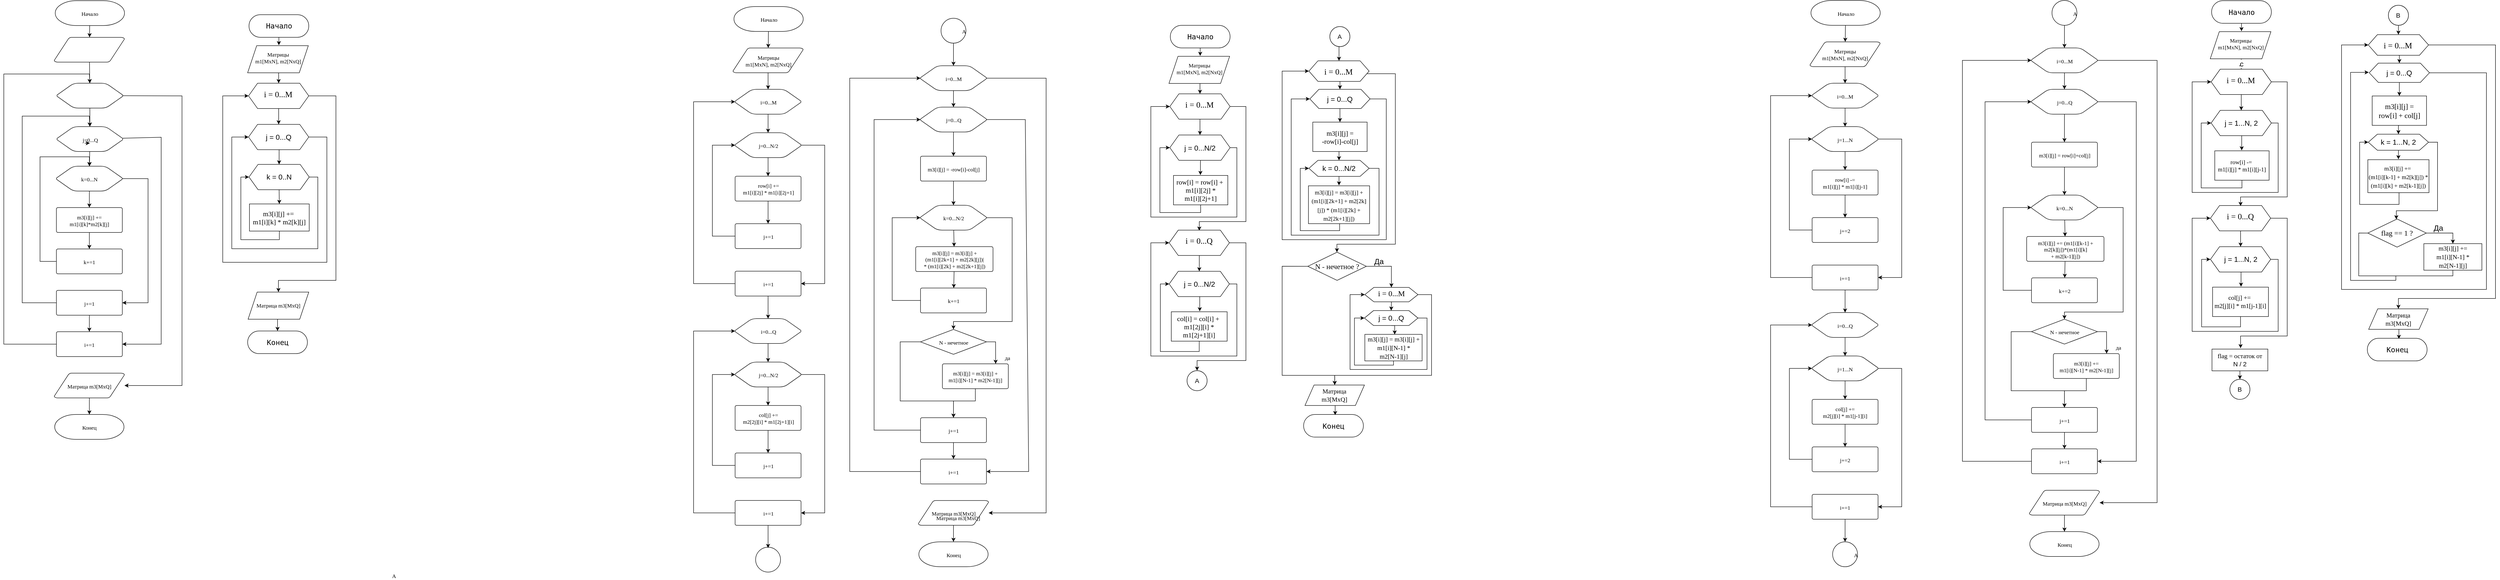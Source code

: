 <mxfile version="13.7.7" type="device" pages="2"><diagram name="Page 2" id="0"><mxGraphModel dx="1595" dy="757" grid="1" gridSize="10" guides="1" tooltips="1" connect="1" arrows="1" fold="1" page="1" pageScale="1" pageWidth="827" pageHeight="1169" math="0" shadow="0"><root><mxCell id="0"/><mxCell id="1" parent="0"/><mxCell id="2" style="graphMlID=n0;gradientDirection=east;shape=mxgraph.flowchart.terminator;fillColor=#ffffff;gradientColor=#ffffff;strokeColor=#000000;strokeWidth=1.0" parent="1" vertex="1"><mxGeometry x="400" y="201.5" width="153" height="55" as="geometry"/></mxCell><mxCell id="0.0.0" value="Начало" style="text;html=1;spacing=0;align=center;fontFamily=dialog;fontSize=12;fontStyle=0;=center;fontColor=#000000;verticalAlign=bottom" parent="2" vertex="1"><mxGeometry x="53.11" y="18.434" width="46.779" height="18.133" as="geometry"/></mxCell><mxCell id="3" style="graphMlID=n1;gradientDirection=north;shape=mxgraph.flowchart.data;strokeColor=#000000;strokeWidth=1.0;expand=0;recursiveResize=1;allowArrows=1;fillOpacity=100;sketch=0;perimeter=stepPerimeter;comic=0;treeMoving=0;treeFolding=0;cloneable=1;collapsible=0;fixDash=0;snapToPoint=0;portConstraintRotation=0;portConstraint=east;noLabel=0;" parent="1" vertex="1"><mxGeometry x="397.75" y="282.46" width="155.25" height="55" as="geometry"/></mxCell><mxCell id="4" style="graphMlID=n2;gradientDirection=east;shape=mxgraph.flowchart.process;fillColor=#ffffff;gradientColor=#ffffff;strokeColor=#000000;strokeWidth=1.0" parent="1" vertex="1"><mxGeometry x="402.562" y="659" width="145.625" height="55" as="geometry"/></mxCell><mxCell id="0.2.0" value="m3[i][j] += &lt;br/&gt;m1[i][k]*m2[k][j]" style="text;html=1;spacing=0;align=center;fontFamily=dialog;fontSize=12;fontStyle=0;=center;fontColor=#000000;verticalAlign=bottom" parent="4" vertex="1"><mxGeometry x="22.947" y="11.367" width="99.73" height="32.266" as="geometry"/></mxCell><mxCell id="5" style="graphMlID=n3;gradientDirection=east;shape=mxgraph.flowchart.process;fillColor=#ffffff;gradientColor=#ffffff;strokeColor=#000000;strokeWidth=1.0" parent="1" vertex="1"><mxGeometry x="402.562" y="750.5" width="145.625" height="55" as="geometry"/></mxCell><mxCell id="0.3.0" value="k+=1" style="text;html=1;spacing=0;align=center;fontFamily=dialog;fontSize=12;fontStyle=0;=center;fontColor=#000000;verticalAlign=bottom" parent="5" vertex="1"><mxGeometry x="53.973" y="18.434" width="37.68" height="18.133" as="geometry"/></mxCell><mxCell id="6" style="graphMlID=n4;gradientDirection=east;shape=mxgraph.flowchart.process;fillColor=#ffffff;gradientColor=#ffffff;strokeColor=#000000;strokeWidth=1.0" parent="1" vertex="1"><mxGeometry x="402.562" y="842" width="145.625" height="55" as="geometry"/></mxCell><mxCell id="0.4.0" value="j+=1" style="text;html=1;spacing=0;align=center;fontFamily=dialog;fontSize=12;fontStyle=0;=center;fontColor=#000000;verticalAlign=bottom" parent="6" vertex="1"><mxGeometry x="55.654" y="18.434" width="34.316" height="18.133" as="geometry"/></mxCell><mxCell id="7" style="graphMlID=n5;gradientDirection=east;shape=mxgraph.flowchart.process;fillColor=#ffffff;gradientColor=#ffffff;strokeColor=#000000;strokeWidth=1.0" parent="1" vertex="1"><mxGeometry x="402.562" y="933.5" width="145.625" height="55" as="geometry"/></mxCell><mxCell id="0.5.0" value="i+=1" style="text;html=1;spacing=0;align=center;fontFamily=dialog;fontSize=12;fontStyle=0;=center;fontColor=#000000;verticalAlign=bottom" parent="7" vertex="1"><mxGeometry x="55.745" y="18.434" width="34.135" height="18.133" as="geometry"/></mxCell><mxCell id="8" style="graphMlID=n6;gradientDirection=east;shape=mxgraph.flowchart.terminator;fillColor=#ffffff;gradientColor=#ffffff;strokeColor=#000000;strokeWidth=1.0" parent="1" vertex="1"><mxGeometry x="398.875" y="1116.5" width="153" height="55" as="geometry"/></mxCell><mxCell id="0.6.0" value="Конец" style="text;html=1;spacing=0;align=center;fontFamily=dialog;fontSize=12;fontStyle=0;=center;fontColor=#000000;verticalAlign=bottom" parent="8" vertex="1"><mxGeometry x="55.946" y="18.434" width="41.107" height="18.133" as="geometry"/></mxCell><mxCell id="9" style="graphMlID=n7;gradientDirection=east;shape=mxgraph.flowchart.data;fillColor=#ffffff;gradientColor=#ffffff;strokeColor=#000000;strokeWidth=1.0" parent="1" vertex="1"><mxGeometry x="397.75" y="1025" width="155.25" height="55" as="geometry"/></mxCell><mxCell id="0.7.0" value="Матрица m3[MxQ]" style="text;html=1;spacing=0;align=center;fontFamily=dialog;fontSize=12;fontStyle=0;=center;fontColor=#000000;verticalAlign=bottom" parent="9" vertex="1"><mxGeometry x="20.685" y="18.434" width="113.881" height="18.133" as="geometry"/></mxCell><mxCell id="10" style="graphMlID=n8;gradientDirection=east;shape=mxgraph.flowchart.terminator;fillColor=#ffffff;gradientColor=#ffffff;strokeColor=#000000;strokeWidth=1.0" parent="1" vertex="1"><mxGeometry x="1899.147" y="214.47" width="153" height="55" as="geometry"/></mxCell><mxCell id="0.8.0" value="Начало" style="text;html=1;spacing=0;align=center;fontFamily=dialog;fontSize=12;fontStyle=0;=center;fontColor=#000000;verticalAlign=bottom" parent="10" vertex="1"><mxGeometry x="53.11" y="18.434" width="46.779" height="18.133" as="geometry"/></mxCell><mxCell id="11" style="graphMlID=n9;gradientDirection=east;shape=mxgraph.flowchart.data;fillColor=#ffffff;gradientColor=#ffffff;strokeColor=#000000;strokeWidth=1.0" parent="1" vertex="1"><mxGeometry x="1896.897" y="305.97" width="155.25" height="55" as="geometry"/></mxCell><mxCell id="0.9.0" value="Матрицы&lt;br/&gt; m1[MxN], m2[NxQ]" style="text;html=1;spacing=0;align=center;fontFamily=dialog;fontSize=12;fontStyle=0;=center;fontColor=#000000;verticalAlign=bottom" parent="11" vertex="1"><mxGeometry x="17.28" y="11.367" width="120.689" height="32.266" as="geometry"/></mxCell><mxCell id="12" style="graphMlID=n10;gradientDirection=east;shape=mxgraph.flowchart.preparation;fillColor=#ffffff;gradientColor=#ffffff;strokeColor=#000000;strokeWidth=1.0" parent="1" vertex="1"><mxGeometry x="1901.709" y="397.47" width="145.625" height="55" as="geometry"/></mxCell><mxCell id="0.10.0" value="i=0...M" style="text;html=1;spacing=0;align=center;fontFamily=dialog;fontSize=12;fontStyle=0;=center;fontColor=#000000;verticalAlign=bottom" parent="12" vertex="1"><mxGeometry x="49.651" y="18.434" width="46.322" height="18.133" as="geometry"/></mxCell><mxCell id="13" style="graphMlID=n11;gradientDirection=east;shape=mxgraph.flowchart.process;fillColor=#ffffff;gradientColor=#ffffff;strokeColor=#000000;strokeWidth=1.0" parent="1" vertex="1"><mxGeometry x="1901.709" y="694.579" width="145.625" height="55" as="geometry"/></mxCell><mxCell id="0.11.0" value="j+=1" style="text;html=1;spacing=0;align=center;fontFamily=dialog;fontSize=12;fontStyle=0;=center;fontColor=#000000;verticalAlign=bottom" parent="13" vertex="1"><mxGeometry x="55.654" y="18.434" width="34.316" height="18.133" as="geometry"/></mxCell><mxCell id="14" style="graphMlID=n12;gradientDirection=east;shape=mxgraph.flowchart.process;fillColor=#ffffff;gradientColor=#ffffff;strokeColor=#000000;strokeWidth=1.0" parent="1" vertex="1"><mxGeometry x="1901.709" y="589.587" width="145.625" height="55" as="geometry"/></mxCell><mxCell id="0.12.0" value="row[i] += &lt;br/&gt;m1[i][2j] * m1[i][2j+1]" style="text;html=1;spacing=0;align=center;fontFamily=dialog;fontSize=12;fontStyle=0;=center;fontColor=#000000;verticalAlign=bottom" parent="14" vertex="1"><mxGeometry x="6.453" y="11.367" width="132.719" height="32.266" as="geometry"/></mxCell><mxCell id="15" style="graphMlID=n13;gradientDirection=east;shape=mxgraph.flowchart.preparation;fillColor=#ffffff;gradientColor=#ffffff;strokeColor=#000000;strokeWidth=1.0" parent="1" vertex="1"><mxGeometry x="1901.709" y="493.528" width="145.625" height="55" as="geometry"/></mxCell><mxCell id="0.13.0" value="j=0...N/2" style="text;html=1;spacing=0;align=center;fontFamily=dialog;fontSize=12;fontStyle=0;=center;fontColor=#000000;verticalAlign=bottom" parent="15" vertex="1"><mxGeometry x="43.355" y="18.434" width="58.914" height="18.133" as="geometry"/></mxCell><mxCell id="16" style="graphMlID=n14;gradientDirection=east;shape=mxgraph.flowchart.process;fillColor=#ffffff;gradientColor=#ffffff;strokeColor=#000000;strokeWidth=1.0" parent="1" vertex="1"><mxGeometry x="1901.709" y="799.571" width="145.625" height="55" as="geometry"/></mxCell><mxCell id="0.14.0" value="i+=1" style="text;html=1;spacing=0;align=center;fontFamily=dialog;fontSize=12;fontStyle=0;=center;fontColor=#000000;verticalAlign=bottom" parent="16" vertex="1"><mxGeometry x="55.745" y="18.434" width="34.135" height="18.133" as="geometry"/></mxCell><mxCell id="17" style="graphMlID=n15;gradientDirection=east;shape=mxgraph.flowchart.preparation;fillColor=#ffffff;gradientColor=#ffffff;strokeColor=#000000;strokeWidth=1.0" parent="1" vertex="1"><mxGeometry x="1901.709" y="904.562" width="145.625" height="55" as="geometry"/></mxCell><mxCell id="0.15.0" value="i=0...Q" style="text;html=1;spacing=0;align=center;fontFamily=dialog;fontSize=12;fontStyle=0;=center;fontColor=#000000;verticalAlign=bottom" parent="17" vertex="1"><mxGeometry x="50.158" y="18.434" width="45.309" height="18.133" as="geometry"/></mxCell><mxCell id="18" style="graphMlID=n16;gradientDirection=east;shape=mxgraph.flowchart.process;fillColor=#ffffff;gradientColor=#ffffff;strokeColor=#000000;strokeWidth=1.0" parent="1" vertex="1"><mxGeometry x="1901.709" y="1201.671" width="145.625" height="55" as="geometry"/></mxCell><mxCell id="0.16.0" value="j+=1" style="text;html=1;spacing=0;align=center;fontFamily=dialog;fontSize=12;fontStyle=0;=center;fontColor=#000000;verticalAlign=bottom" parent="18" vertex="1"><mxGeometry x="55.654" y="18.434" width="34.316" height="18.133" as="geometry"/></mxCell><mxCell id="19" style="graphMlID=n17;gradientDirection=east;shape=mxgraph.flowchart.process;fillColor=#ffffff;gradientColor=#ffffff;strokeColor=#000000;strokeWidth=1.0" parent="1" vertex="1"><mxGeometry x="1901.709" y="1096.679" width="145.625" height="55" as="geometry"/></mxCell><mxCell id="0.17.0" value="col[j] += &lt;br/&gt;m2[2j][i] * m1[2j+1][i]" style="text;html=1;spacing=0;align=center;fontFamily=dialog;fontSize=12;fontStyle=0;=center;fontColor=#000000;verticalAlign=bottom" parent="19" vertex="1"><mxGeometry x="6.453" y="11.367" width="132.719" height="32.266" as="geometry"/></mxCell><mxCell id="20" style="graphMlID=n18;gradientDirection=east;shape=mxgraph.flowchart.preparation;fillColor=#ffffff;gradientColor=#ffffff;strokeColor=#000000;strokeWidth=1.0" parent="1" vertex="1"><mxGeometry x="1901.709" y="1000.621" width="145.625" height="55" as="geometry"/></mxCell><mxCell id="0.18.0" value="j=0...N/2" style="text;html=1;spacing=0;align=center;fontFamily=dialog;fontSize=12;fontStyle=0;=center;fontColor=#000000;verticalAlign=bottom" parent="20" vertex="1"><mxGeometry x="43.355" y="18.434" width="58.914" height="18.133" as="geometry"/></mxCell><mxCell id="21" style="graphMlID=n19;gradientDirection=east;shape=mxgraph.flowchart.process;fillColor=#ffffff;gradientColor=#ffffff;strokeColor=#000000;strokeWidth=1.0" parent="1" vertex="1"><mxGeometry x="1901.709" y="1306.663" width="145.625" height="55" as="geometry"/></mxCell><mxCell id="0.19.0" value="i+=1" style="text;html=1;spacing=0;align=center;fontFamily=dialog;fontSize=12;fontStyle=0;=center;fontColor=#000000;verticalAlign=bottom" parent="21" vertex="1"><mxGeometry x="55.745" y="18.434" width="34.135" height="18.133" as="geometry"/></mxCell><mxCell id="22" style="graphMlID=n20;gradientDirection=east;shape=mxgraph.flowchart.terminator;fillColor=#ffffff;gradientColor=#ffffff;strokeColor=#000000;strokeWidth=1.0" parent="1" vertex="1"><mxGeometry x="4278.035" y="200.973" width="153" height="55" as="geometry"/></mxCell><mxCell id="0.20.0" value="Начало" style="text;html=1;spacing=0;align=center;fontFamily=dialog;fontSize=12;fontStyle=0;=center;fontColor=#000000;verticalAlign=bottom" parent="22" vertex="1"><mxGeometry x="53.11" y="18.434" width="46.779" height="18.133" as="geometry"/></mxCell><mxCell id="23" style="graphMlID=n21;gradientDirection=east;shape=mxgraph.flowchart.data;fillColor=#ffffff;gradientColor=#ffffff;strokeColor=#000000;strokeWidth=1.0" parent="1" vertex="1"><mxGeometry x="4275.785" y="292.473" width="155.25" height="55" as="geometry"/></mxCell><mxCell id="0.21.0" value="Матрицы&lt;br/&gt; m1[MxN], m2[NxQ]" style="text;html=1;spacing=0;align=center;fontFamily=dialog;fontSize=12;fontStyle=0;=center;fontColor=#000000;verticalAlign=bottom" parent="23" vertex="1"><mxGeometry x="17.28" y="11.367" width="120.689" height="32.266" as="geometry"/></mxCell><mxCell id="24" style="graphMlID=n22;gradientDirection=east;shape=mxgraph.flowchart.preparation;fillColor=#ffffff;gradientColor=#ffffff;strokeColor=#000000;strokeWidth=1.0" parent="1" vertex="1"><mxGeometry x="4280.597" y="383.973" width="145.625" height="55" as="geometry"/></mxCell><mxCell id="0.22.0" value="i=0...M" style="text;html=1;spacing=0;align=center;fontFamily=dialog;fontSize=12;fontStyle=0;=center;fontColor=#000000;verticalAlign=bottom" parent="24" vertex="1"><mxGeometry x="49.651" y="18.434" width="46.322" height="18.133" as="geometry"/></mxCell><mxCell id="25" style="graphMlID=n23;gradientDirection=east;shape=mxgraph.flowchart.process;fillColor=#ffffff;gradientColor=#ffffff;strokeColor=#000000;strokeWidth=1.0" parent="1" vertex="1"><mxGeometry x="4280.597" y="681.082" width="145.625" height="55" as="geometry"/></mxCell><mxCell id="0.23.0" value="j+=2" style="text;html=1;spacing=0;align=center;fontFamily=dialog;fontSize=12;fontStyle=0;=center;fontColor=#000000;verticalAlign=bottom" parent="25" vertex="1"><mxGeometry x="55.654" y="18.434" width="34.316" height="18.133" as="geometry"/></mxCell><mxCell id="26" style="graphMlID=n24;gradientDirection=east;shape=mxgraph.flowchart.process;fillColor=#ffffff;gradientColor=#ffffff;strokeColor=#000000;strokeWidth=1.0" parent="1" vertex="1"><mxGeometry x="4280.597" y="576.09" width="145.625" height="55" as="geometry"/></mxCell><mxCell id="0.24.0" value="row[i] -= &lt;br/&gt;m1[i][j] * m1[i][j-1]" style="text;html=1;spacing=0;align=center;fontFamily=dialog;fontSize=12;fontStyle=0;=center;fontColor=#000000;verticalAlign=bottom" parent="26" vertex="1"><mxGeometry x="15.339" y="11.367" width="114.947" height="32.266" as="geometry"/></mxCell><mxCell id="27" style="graphMlID=n25;gradientDirection=east;shape=mxgraph.flowchart.preparation;fillColor=#ffffff;gradientColor=#ffffff;strokeColor=#000000;strokeWidth=1.0" parent="1" vertex="1"><mxGeometry x="4280.597" y="480.032" width="145.625" height="55" as="geometry"/></mxCell><mxCell id="0.25.0" value="j=1...N" style="text;html=1;spacing=0;align=center;fontFamily=dialog;fontSize=12;fontStyle=0;=center;fontColor=#000000;verticalAlign=bottom" parent="27" vertex="1"><mxGeometry x="50.296" y="18.434" width="45.033" height="18.133" as="geometry"/></mxCell><mxCell id="28" style="graphMlID=n26;gradientDirection=east;shape=mxgraph.flowchart.process;fillColor=#ffffff;gradientColor=#ffffff;strokeColor=#000000;strokeWidth=1.0" parent="1" vertex="1"><mxGeometry x="4280.597" y="786.074" width="145.625" height="55" as="geometry"/></mxCell><mxCell id="0.26.0" value="i+=1" style="text;html=1;spacing=0;align=center;fontFamily=dialog;fontSize=12;fontStyle=0;=center;fontColor=#000000;verticalAlign=bottom" parent="28" vertex="1"><mxGeometry x="55.745" y="18.434" width="34.135" height="18.133" as="geometry"/></mxCell><mxCell id="29" style="graphMlID=n27;gradientDirection=east;shape=mxgraph.flowchart.preparation;fillColor=#ffffff;gradientColor=#ffffff;strokeColor=#000000;strokeWidth=1.0" parent="1" vertex="1"><mxGeometry x="4280.597" y="891.066" width="145.625" height="55" as="geometry"/></mxCell><mxCell id="0.27.0" value="i=0...Q" style="text;html=1;spacing=0;align=center;fontFamily=dialog;fontSize=12;fontStyle=0;=center;fontColor=#000000;verticalAlign=bottom" parent="29" vertex="1"><mxGeometry x="50.158" y="18.434" width="45.309" height="18.133" as="geometry"/></mxCell><mxCell id="30" style="graphMlID=n28;gradientDirection=east;shape=mxgraph.flowchart.process;fillColor=#ffffff;gradientColor=#ffffff;strokeColor=#000000;strokeWidth=1.0" parent="1" vertex="1"><mxGeometry x="4280.597" y="1188.175" width="145.625" height="55" as="geometry"/></mxCell><mxCell id="0.28.0" value="j+=2" style="text;html=1;spacing=0;align=center;fontFamily=dialog;fontSize=12;fontStyle=0;=center;fontColor=#000000;verticalAlign=bottom" parent="30" vertex="1"><mxGeometry x="55.654" y="18.434" width="34.316" height="18.133" as="geometry"/></mxCell><mxCell id="31" style="graphMlID=n29;gradientDirection=east;shape=mxgraph.flowchart.process;fillColor=#ffffff;gradientColor=#ffffff;strokeColor=#000000;strokeWidth=1.0" parent="1" vertex="1"><mxGeometry x="4280.597" y="1083.183" width="145.625" height="55" as="geometry"/></mxCell><mxCell id="0.29.0" value="col[j] += &lt;br/&gt;m2[j][i] * m1[j-1][i]" style="text;html=1;spacing=0;align=center;fontFamily=dialog;fontSize=12;fontStyle=0;=center;fontColor=#000000;verticalAlign=bottom" parent="31" vertex="1"><mxGeometry x="15.339" y="11.367" width="114.947" height="32.266" as="geometry"/></mxCell><mxCell id="32" style="graphMlID=n30;gradientDirection=east;shape=mxgraph.flowchart.preparation;fillColor=#ffffff;gradientColor=#ffffff;strokeColor=#000000;strokeWidth=1.0" parent="1" vertex="1"><mxGeometry x="4280.597" y="987.124" width="145.625" height="55" as="geometry"/></mxCell><mxCell id="0.30.0" value="j=1...N" style="text;html=1;spacing=0;align=center;fontFamily=dialog;fontSize=12;fontStyle=0;=center;fontColor=#000000;verticalAlign=bottom" parent="32" vertex="1"><mxGeometry x="50.296" y="18.434" width="45.033" height="18.133" as="geometry"/></mxCell><mxCell id="33" style="graphMlID=n31;gradientDirection=east;shape=mxgraph.flowchart.process;fillColor=#ffffff;gradientColor=#ffffff;strokeColor=#000000;strokeWidth=1.0" parent="1" vertex="1"><mxGeometry x="4280.597" y="1293.166" width="145.625" height="55" as="geometry"/></mxCell><mxCell id="0.31.0" value="i+=1" style="text;html=1;spacing=0;align=center;fontFamily=dialog;fontSize=12;fontStyle=0;=center;fontColor=#000000;verticalAlign=bottom" parent="33" vertex="1"><mxGeometry x="55.745" y="18.434" width="34.135" height="18.133" as="geometry"/></mxCell><mxCell id="34" style="graphMlID=n32;gradientDirection=east;shape=mxgraph.flowchart.on-page_reference;aspect=fixed;fillColor=#ffffff;gradientColor=#ffffff;strokeColor=#000000;strokeWidth=1.0" parent="1" vertex="1"><mxGeometry x="1947.022" y="1410.005" width="55" height="55" as="geometry"/></mxCell><mxCell id="0.32.0" value="A" style="text;html=1;spacing=0;align=center;fontFamily=dialog;fontSize=12;fontStyle=0;=center;fontColor=#000000;verticalAlign=bottom" parent="34" vertex="1"><mxGeometry x="-805.268" y="52.904" width="12.279" height="18.133" as="geometry"/></mxCell><mxCell id="35" style="graphMlID=n33;gradientDirection=east;shape=mxgraph.flowchart.preparation;fillColor=#ffffff;gradientColor=#ffffff;strokeColor=#000000;strokeWidth=1.0" parent="1" vertex="1"><mxGeometry x="2311.227" y="345.426" width="145.625" height="55" as="geometry"/></mxCell><mxCell id="0.33.0" value="i=0...M" style="text;html=1;spacing=0;align=center;fontFamily=dialog;fontSize=12;fontStyle=0;=center;fontColor=#000000;verticalAlign=bottom" parent="35" vertex="1"><mxGeometry x="49.651" y="18.434" width="46.322" height="18.133" as="geometry"/></mxCell><mxCell id="36" style="graphMlID=n34;gradientDirection=east;shape=mxgraph.flowchart.preparation;fillColor=#ffffff;gradientColor=#ffffff;strokeColor=#000000;strokeWidth=1.0" parent="1" vertex="1"><mxGeometry x="2311.227" y="653.931" width="145.625" height="55" as="geometry"/></mxCell><mxCell id="0.34.0" value="k=0...N/2" style="text;html=1;spacing=0;align=center;fontFamily=dialog;fontSize=12;fontStyle=0;=center;fontColor=#000000;verticalAlign=bottom" parent="36" vertex="1"><mxGeometry x="41.674" y="18.434" width="62.277" height="18.133" as="geometry"/></mxCell><mxCell id="37" style="graphMlID=n35;gradientDirection=east;shape=mxgraph.flowchart.preparation;fillColor=#ffffff;gradientColor=#ffffff;strokeColor=#000000;strokeWidth=1.0" parent="1" vertex="1"><mxGeometry x="2311.227" y="436.926" width="145.625" height="55" as="geometry"/></mxCell><mxCell id="0.35.0" value="j=0...Q" style="text;html=1;spacing=0;align=center;fontFamily=dialog;fontSize=12;fontStyle=0;=center;fontColor=#000000;verticalAlign=bottom" parent="37" vertex="1"><mxGeometry x="50.067" y="18.434" width="45.49" height="18.133" as="geometry"/></mxCell><mxCell id="38" style="graphMlID=n36;gradientDirection=east;shape=mxgraph.flowchart.process;fillColor=#ffffff;gradientColor=#ffffff;strokeColor=#000000;strokeWidth=1.0" parent="1" vertex="1"><mxGeometry x="2300.596" y="745.431" width="170.754" height="55" as="geometry"/></mxCell><mxCell id="0.36.0" value="m3[i][j] = m3[i][j] +&lt;br/&gt;(m1[i][2k+1] + m2[2k][j])|&lt;br/&gt; * (m1[i][2k] + m2[2k+1][j])" style="text;html=1;spacing=0;align=center;fontFamily=dialog;fontSize=12;fontStyle=0;=center;fontColor=#000000;verticalAlign=bottom" parent="38" vertex="1"><mxGeometry x="3.095" y="4.301" width="164.564" height="46.398" as="geometry"/></mxCell><mxCell id="39" style="graphMlID=n37;gradientDirection=east;shape=mxgraph.flowchart.process;fillColor=#ffffff;gradientColor=#ffffff;strokeColor=#000000;strokeWidth=1.0" parent="1" vertex="1"><mxGeometry x="2311.227" y="836.931" width="145.625" height="55" as="geometry"/></mxCell><mxCell id="0.37.0" value="k+=1" style="text;html=1;spacing=0;align=center;fontFamily=dialog;fontSize=12;fontStyle=0;=center;fontColor=#000000;verticalAlign=bottom" parent="39" vertex="1"><mxGeometry x="53.973" y="18.434" width="37.68" height="18.133" as="geometry"/></mxCell><mxCell id="40" style="graphMlID=n38;gradientDirection=east;shape=mxgraph.flowchart.process;fillColor=#ffffff;gradientColor=#ffffff;strokeColor=#000000;strokeWidth=1.0" parent="1" vertex="1"><mxGeometry x="2311.227" y="1123.663" width="145.625" height="55" as="geometry"/></mxCell><mxCell id="0.38.0" value="j+=1" style="text;html=1;spacing=0;align=center;fontFamily=dialog;fontSize=12;fontStyle=0;=center;fontColor=#000000;verticalAlign=bottom" parent="40" vertex="1"><mxGeometry x="55.654" y="18.434" width="34.316" height="18.133" as="geometry"/></mxCell><mxCell id="41" style="graphMlID=n39;gradientDirection=east;shape=mxgraph.flowchart.process;fillColor=#ffffff;gradientColor=#ffffff;strokeColor=#000000;strokeWidth=1.0" parent="1" vertex="1"><mxGeometry x="2311.227" y="1215.163" width="145.625" height="55" as="geometry"/></mxCell><mxCell id="0.39.0" value="i+=1" style="text;html=1;spacing=0;align=center;fontFamily=dialog;fontSize=12;fontStyle=0;=center;fontColor=#000000;verticalAlign=bottom" parent="41" vertex="1"><mxGeometry x="55.745" y="18.434" width="34.135" height="18.133" as="geometry"/></mxCell><mxCell id="42" style="graphMlID=n40;gradientDirection=east;shape=mxgraph.flowchart.terminator;fillColor=#ffffff;gradientColor=#ffffff;strokeColor=#000000;strokeWidth=1.0" parent="1" vertex="1"><mxGeometry x="2307.54" y="1398.163" width="153" height="55" as="geometry"/></mxCell><mxCell id="0.40.0" value="Конец" style="text;html=1;spacing=0;align=center;fontFamily=dialog;fontSize=12;fontStyle=0;=center;fontColor=#000000;verticalAlign=bottom" parent="42" vertex="1"><mxGeometry x="55.946" y="18.434" width="41.107" height="18.133" as="geometry"/></mxCell><mxCell id="43" style="graphMlID=n41;gradientDirection=east;shape=mxgraph.flowchart.data;fillColor=#ffffff;gradientColor=#ffffff;strokeColor=#000000;strokeWidth=1.0" parent="1" vertex="1"><mxGeometry x="2306.415" y="1306.663" width="155.25" height="55" as="geometry"/></mxCell><mxCell id="0.41.0" value="Матрица m3[MxQ]" style="text;html=1;spacing=0;align=center;fontFamily=dialog;fontSize=12;fontStyle=0;=center;fontColor=#000000;verticalAlign=bottom" parent="43" vertex="1"><mxGeometry x="20.685" y="18.434" width="113.881" height="18.133" as="geometry"/></mxCell><mxCell id="44" style="graphMlID=n42;gradientDirection=east;shape=mxgraph.flowchart.decision;fillColor=#ffffff;gradientColor=#ffffff;strokeColor=#000000;strokeWidth=1.0" parent="1" vertex="1"><mxGeometry x="2311.227" y="928.431" width="145.625" height="55" as="geometry"/></mxCell><mxCell id="0.42.0" value="N - нечетное" style="text;html=1;spacing=0;align=center;fontFamily=dialog;fontSize=12;fontStyle=0;=center;fontColor=#000000;verticalAlign=bottom" parent="44" vertex="1"><mxGeometry x="31.771" y="18.434" width="82.082" height="18.133" as="geometry"/></mxCell><mxCell id="45" style="graphMlID=n43;gradientDirection=east;shape=mxgraph.flowchart.process;fillColor=#ffffff;gradientColor=#ffffff;strokeColor=#000000;strokeWidth=1.0" parent="1" vertex="1"><mxGeometry x="2359.552" y="1004.508" width="145.625" height="55" as="geometry"/></mxCell><mxCell id="0.43.0" value="m3[i][j] = m3[i][j] +&lt;br/&gt;m1[i][N-1] * m2[N-1][j]" style="text;html=1;spacing=0;align=center;fontFamily=dialog;fontSize=12;fontStyle=0;=center;fontColor=#000000;verticalAlign=bottom" parent="45" vertex="1"><mxGeometry x="2.768" y="11.367" width="140.09" height="32.266" as="geometry"/></mxCell><mxCell id="46" style="graphMlID=n44;gradientDirection=east;shape=mxgraph.flowchart.process;fillColor=#ffffff;gradientColor=#ffffff;strokeColor=#000000;strokeWidth=1.0" parent="1" vertex="1"><mxGeometry x="2311.227" y="545.428" width="145.625" height="55" as="geometry"/></mxCell><mxCell id="0.44.0" value="m3[i][j] = -row[i]-col[j]" style="text;html=1;spacing=0;align=center;fontFamily=dialog;fontSize=12;fontStyle=0;=center;fontColor=#000000;verticalAlign=bottom" parent="46" vertex="1"><mxGeometry x="3.922" y="18.434" width="137.781" height="18.133" as="geometry"/></mxCell><mxCell id="47" style="graphMlID=n45;gradientDirection=east;shape=mxgraph.flowchart.on-page_reference;aspect=fixed;fillColor=#ffffff;gradientColor=#ffffff;strokeColor=#000000;strokeWidth=1.0" parent="1" vertex="1"><mxGeometry x="2356.54" y="240.434" width="55" height="55" as="geometry"/></mxCell><mxCell id="0.45.0" value="A" style="text;html=1;spacing=0;align=center;fontFamily=dialog;fontSize=12;fontStyle=0;=center;fontColor=#000000;verticalAlign=bottom" parent="47" vertex="1"><mxGeometry x="44.732" y="18.434" width="12.279" height="18.133" as="geometry"/></mxCell><mxCell id="48" style="graphMlID=n46;gradientDirection=east;shape=mxgraph.flowchart.on-page_reference;aspect=fixed;fillColor=#ffffff;gradientColor=#ffffff;strokeColor=#000000;strokeWidth=1.0" parent="1" vertex="1"><mxGeometry x="4325.91" y="1398.158" width="55" height="55" as="geometry"/></mxCell><mxCell id="0.46.0" value="A" style="text;html=1;spacing=0;align=center;fontFamily=dialog;fontSize=12;fontStyle=0;=center;fontColor=#000000;verticalAlign=bottom" parent="48" vertex="1"><mxGeometry x="44.732" y="18.434" width="12.279" height="18.133" as="geometry"/></mxCell><mxCell id="49" style="graphMlID=n47;gradientDirection=east;shape=mxgraph.flowchart.preparation;fillColor=#ffffff;gradientColor=#ffffff;strokeColor=#000000;strokeWidth=1.0" parent="1" vertex="1"><mxGeometry x="4765.142" y="305.965" width="145.625" height="55" as="geometry"/></mxCell><mxCell id="0.47.0" value="i=0...M" style="text;html=1;spacing=0;align=center;fontFamily=dialog;fontSize=12;fontStyle=0;=center;fontColor=#000000;verticalAlign=bottom" parent="49" vertex="1"><mxGeometry x="49.651" y="18.434" width="46.322" height="18.133" as="geometry"/></mxCell><mxCell id="50" style="graphMlID=n48;gradientDirection=east;shape=mxgraph.flowchart.preparation;fillColor=#ffffff;gradientColor=#ffffff;strokeColor=#000000;strokeWidth=1.0" parent="1" vertex="1"><mxGeometry x="4765.142" y="631.328" width="145.625" height="55" as="geometry"/></mxCell><mxCell id="0.48.0" value="k=0...N" style="text;html=1;spacing=0;align=center;fontFamily=dialog;fontSize=12;fontStyle=0;=center;fontColor=#000000;verticalAlign=bottom" parent="50" vertex="1"><mxGeometry x="48.614" y="18.434" width="48.396" height="18.133" as="geometry"/></mxCell><mxCell id="51" style="graphMlID=n49;gradientDirection=east;shape=mxgraph.flowchart.preparation;fillColor=#ffffff;gradientColor=#ffffff;strokeColor=#000000;strokeWidth=1.0" parent="1" vertex="1"><mxGeometry x="4765.142" y="397.465" width="145.625" height="55" as="geometry"/></mxCell><mxCell id="0.49.0" value="j=0...Q" style="text;html=1;spacing=0;align=center;fontFamily=dialog;fontSize=12;fontStyle=0;=center;fontColor=#000000;verticalAlign=bottom" parent="51" vertex="1"><mxGeometry x="50.067" y="18.434" width="45.49" height="18.133" as="geometry"/></mxCell><mxCell id="52" style="graphMlID=n50;gradientDirection=east;shape=mxgraph.flowchart.process;fillColor=#ffffff;gradientColor=#ffffff;strokeColor=#000000;strokeWidth=1.0" parent="1" vertex="1"><mxGeometry x="4754.51" y="722.828" width="170.754" height="55" as="geometry"/></mxCell><mxCell id="0.50.0" value="m3[i][j] += (m1[i][k-1] + &lt;br/&gt;m2[k][j])*(m1[i][k] &lt;br/&gt;+ m2[k-1][j])" style="text;html=1;spacing=0;align=center;fontFamily=dialog;fontSize=12;fontStyle=0;=center;fontColor=#000000;verticalAlign=bottom" parent="52" vertex="1"><mxGeometry x="9.057" y="4.301" width="152.641" height="46.398" as="geometry"/></mxCell><mxCell id="53" style="graphMlID=n51;gradientDirection=east;shape=mxgraph.flowchart.process;fillColor=#ffffff;gradientColor=#ffffff;strokeColor=#000000;strokeWidth=1.0" parent="1" vertex="1"><mxGeometry x="4765.142" y="814.328" width="145.625" height="55" as="geometry"/></mxCell><mxCell id="0.51.0" value="k+=2" style="text;html=1;spacing=0;align=center;fontFamily=dialog;fontSize=12;fontStyle=0;=center;fontColor=#000000;verticalAlign=bottom" parent="53" vertex="1"><mxGeometry x="53.973" y="18.434" width="37.68" height="18.133" as="geometry"/></mxCell><mxCell id="54" style="graphMlID=n52;gradientDirection=east;shape=mxgraph.flowchart.process;fillColor=#ffffff;gradientColor=#ffffff;strokeColor=#000000;strokeWidth=1.0" parent="1" vertex="1"><mxGeometry x="4765.142" y="1101.061" width="145.625" height="55" as="geometry"/></mxCell><mxCell id="0.52.0" value="j+=1" style="text;html=1;spacing=0;align=center;fontFamily=dialog;fontSize=12;fontStyle=0;=center;fontColor=#000000;verticalAlign=bottom" parent="54" vertex="1"><mxGeometry x="55.654" y="18.434" width="34.316" height="18.133" as="geometry"/></mxCell><mxCell id="55" style="graphMlID=n53;gradientDirection=east;shape=mxgraph.flowchart.process;fillColor=#ffffff;gradientColor=#ffffff;strokeColor=#000000;strokeWidth=1.0" parent="1" vertex="1"><mxGeometry x="4765.142" y="1192.561" width="145.625" height="55" as="geometry"/></mxCell><mxCell id="0.53.0" value="i+=1" style="text;html=1;spacing=0;align=center;fontFamily=dialog;fontSize=12;fontStyle=0;=center;fontColor=#000000;verticalAlign=bottom" parent="55" vertex="1"><mxGeometry x="55.745" y="18.434" width="34.135" height="18.133" as="geometry"/></mxCell><mxCell id="56" style="graphMlID=n54;gradientDirection=east;shape=mxgraph.flowchart.terminator;fillColor=#ffffff;gradientColor=#ffffff;strokeColor=#000000;strokeWidth=1.0" parent="1" vertex="1"><mxGeometry x="4761.454" y="1375.561" width="153" height="55" as="geometry"/></mxCell><mxCell id="0.54.0" value="Конец" style="text;html=1;spacing=0;align=center;fontFamily=dialog;fontSize=12;fontStyle=0;=center;fontColor=#000000;verticalAlign=bottom" parent="56" vertex="1"><mxGeometry x="55.946" y="18.434" width="41.107" height="18.133" as="geometry"/></mxCell><mxCell id="57" style="graphMlID=n55;gradientDirection=east;shape=mxgraph.flowchart.data;fillColor=#ffffff;gradientColor=#ffffff;strokeColor=#000000;strokeWidth=1.0" parent="1" vertex="1"><mxGeometry x="4760.329" y="1284.061" width="155.25" height="55" as="geometry"/></mxCell><mxCell id="0.55.0" value="Матрица m3[MxQ]" style="text;html=1;spacing=0;align=center;fontFamily=dialog;fontSize=12;fontStyle=0;=center;fontColor=#000000;verticalAlign=bottom" parent="57" vertex="1"><mxGeometry x="20.685" y="18.434" width="113.881" height="18.133" as="geometry"/></mxCell><mxCell id="58" style="graphMlID=n56;gradientDirection=east;shape=mxgraph.flowchart.decision;fillColor=#ffffff;gradientColor=#ffffff;strokeColor=#000000;strokeWidth=1.0" parent="1" vertex="1"><mxGeometry x="4765.142" y="905.828" width="145.625" height="55" as="geometry"/></mxCell><mxCell id="0.56.0" value="N - нечетное" style="text;html=1;spacing=0;align=center;fontFamily=dialog;fontSize=12;fontStyle=0;=center;fontColor=#000000;verticalAlign=bottom" parent="58" vertex="1"><mxGeometry x="31.771" y="18.434" width="82.082" height="18.133" as="geometry"/></mxCell><mxCell id="59" style="graphMlID=n57;gradientDirection=east;shape=mxgraph.flowchart.process;fillColor=#ffffff;gradientColor=#ffffff;strokeColor=#000000;strokeWidth=1.0" parent="1" vertex="1"><mxGeometry x="4813.467" y="981.906" width="145.625" height="55" as="geometry"/></mxCell><mxCell id="0.57.0" value="m3[i][j] +=&lt;br/&gt;m1[i][N-1] * m2[N-1][j]" style="text;html=1;spacing=0;align=center;fontFamily=dialog;fontSize=12;fontStyle=0;=center;fontColor=#000000;verticalAlign=bottom" parent="59" vertex="1"><mxGeometry x="2.768" y="11.367" width="140.09" height="32.266" as="geometry"/></mxCell><mxCell id="60" style="graphMlID=n58;gradientDirection=east;shape=mxgraph.flowchart.process;fillColor=#ffffff;gradientColor=#ffffff;strokeColor=#000000;strokeWidth=1.0" parent="1" vertex="1"><mxGeometry x="4765.142" y="514.397" width="145.625" height="55" as="geometry"/></mxCell><mxCell id="0.58.0" value="m3[i][j] = row[i]+col[j]" style="text;html=1;spacing=0;align=center;fontFamily=dialog;fontSize=12;fontStyle=0;=center;fontColor=#000000;verticalAlign=bottom" parent="60" vertex="1"><mxGeometry x="6.096" y="18.434" width="133.434" height="18.133" as="geometry"/></mxCell><mxCell id="61" style="graphMlID=n59;gradientDirection=east;shape=mxgraph.flowchart.on-page_reference;aspect=fixed;fillColor=#ffffff;gradientColor=#ffffff;strokeColor=#000000;strokeWidth=1.0" parent="1" vertex="1"><mxGeometry x="4810.454" y="200.973" width="55" height="55" as="geometry"/></mxCell><mxCell id="0.59.0" value="A" style="text;html=1;spacing=0;align=center;fontFamily=dialog;fontSize=12;fontStyle=0;=center;fontColor=#000000;verticalAlign=bottom" parent="61" vertex="1"><mxGeometry x="44.732" y="18.434" width="12.279" height="18.133" as="geometry"/></mxCell><mxCell id="66" style="graphMlID=n64;gradientDirection=east;shape=mxgraph.flowchart.preparation;fillColor=#ffffff;gradientColor=#ffffff;strokeColor=#000000;strokeWidth=1.0" parent="1" vertex="1"><mxGeometry x="403.692" y="480.03" width="145.625" height="55" as="geometry"/></mxCell><mxCell id="0.64.0" value="j=0...Q" style="text;html=1;spacing=0;align=center;fontFamily=dialog;fontSize=12;fontStyle=0;=center;fontColor=#000000;verticalAlign=bottom" parent="66" vertex="1"><mxGeometry x="50.067" y="18.434" width="45.49" height="18.133" as="geometry"/></mxCell><mxCell id="r81rz5REvTpWEK2U-rkL-167" style="edgeStyle=orthogonalEdgeStyle;rounded=0;orthogonalLoop=1;jettySize=auto;html=1;exitX=0.25;exitY=1;exitDx=0;exitDy=0;entryX=0.5;entryY=1;entryDx=0;entryDy=0;fontSize=18;" parent="66" source="0.64.0" target="0.64.0" edge="1"><mxGeometry relative="1" as="geometry"/></mxCell><mxCell id="67" style="graphMlID=n65;gradientDirection=east;shape=mxgraph.flowchart.preparation;fillColor=#ffffff;gradientColor=#ffffff;strokeColor=#000000;strokeWidth=1.0" parent="1" vertex="1"><mxGeometry x="402.562" y="567.5" width="145.625" height="55" as="geometry"/></mxCell><mxCell id="0.65.0" value="k=0...N" style="text;html=1;spacing=0;align=center;fontFamily=dialog;fontSize=12;fontStyle=0;=center;fontColor=#000000;verticalAlign=bottom" parent="67" vertex="1"><mxGeometry x="48.614" y="18.434" width="48.396" height="18.133" as="geometry"/></mxCell><mxCell id="68" style="graphMlID=n66;gradientDirection=east;shape=mxgraph.flowchart.preparation;fillColor=#ffffff;gradientColor=#ffffff;strokeColor=#000000;strokeWidth=1.0" parent="1" vertex="1"><mxGeometry x="403.692" y="384" width="145.625" height="55" as="geometry"/></mxCell><mxCell id="69" value="" style="graphMlID=e0;rounded=0;endArrow=classic;strokeColor=#000000;strokeWidth=1.0;startArrow=none;startFill=1;endFill=1" parent="1" source="2" target="3" edge="1"><mxGeometry relative="1" as="geometry"/></mxCell><mxCell id="70" value="" style="graphMlID=e1;rounded=0;endArrow=classic;strokeColor=#000000;strokeWidth=1.0;startArrow=none;startFill=1;endFill=1" parent="1" source="3" target="68" edge="1"><mxGeometry relative="1" as="geometry"/></mxCell><mxCell id="71" value="" style="graphMlID=e2;rounded=0;endArrow=classic;strokeColor=#000000;strokeWidth=1.0;startArrow=none;startFill=1;endFill=1" parent="1" source="68" target="66" edge="1"><mxGeometry relative="1" as="geometry"/></mxCell><mxCell id="72" value="" style="graphMlID=e3;rounded=0;endArrow=classic;strokeColor=#000000;strokeWidth=1.0;startArrow=none;startFill=1;endFill=1" parent="1" source="66" target="67" edge="1"><mxGeometry relative="1" as="geometry"/></mxCell><mxCell id="73" value="" style="graphMlID=e4;rounded=0;endArrow=classic;strokeColor=#000000;strokeWidth=1.0;startArrow=none;startFill=1;endFill=1" parent="1" source="67" target="4" edge="1"><mxGeometry relative="1" as="geometry"/></mxCell><mxCell id="74" value="" style="graphMlID=e5;rounded=0;endArrow=classic;strokeColor=#000000;strokeWidth=1.0;startArrow=none;startFill=1;endFill=1" parent="1" source="4" target="5" edge="1"><mxGeometry relative="1" as="geometry"/></mxCell><mxCell id="75" value="" style="graphMlID=e6;rounded=0;endArrow=classic;strokeColor=#000000;strokeWidth=1.0;startArrow=none;startFill=1;endFill=1" parent="1" source="6" target="7" edge="1"><mxGeometry relative="1" as="geometry"/></mxCell><mxCell id="76" value="" style="graphMlID=e7;rounded=0;endArrow=classic;strokeColor=#000000;strokeWidth=1.0;startArrow=none;startFill=1;endFill=1" parent="1" source="67" target="6" edge="1"><mxGeometry relative="1" as="geometry"><Array as="points"><mxPoint x="605" y="595"/><mxPoint x="605" y="869.5"/></Array></mxGeometry></mxCell><mxCell id="77" value="" style="graphMlID=e8;rounded=0;endArrow=classic;strokeColor=#000000;strokeWidth=1.0;startArrow=none;startFill=1;endFill=1" parent="1" source="66" target="7" edge="1"><mxGeometry relative="1" as="geometry"><Array as="points"><mxPoint x="634" y="503.5"/><mxPoint x="634" y="961"/></Array></mxGeometry></mxCell><mxCell id="78" value="" style="graphMlID=e9;rounded=0;endArrow=classic;strokeColor=#000000;strokeWidth=1.0;startArrow=none;startFill=1;endFill=1" parent="1" source="9" target="8" edge="1"><mxGeometry relative="1" as="geometry"/></mxCell><mxCell id="79" value="" style="graphMlID=e10;rounded=0;endArrow=classic;strokeColor=#000000;strokeWidth=1.0;startArrow=none;startFill=1;endFill=1" parent="1" source="68" target="9" edge="1"><mxGeometry relative="1" as="geometry"><Array as="points"><mxPoint x="680" y="412"/><mxPoint x="680" y="1052.5"/></Array></mxGeometry></mxCell><mxCell id="80" value="" style="graphMlID=e11;rounded=0;endArrow=classic;strokeColor=#000000;strokeWidth=1.0;startArrow=none;startFill=1;endFill=1" parent="1" source="10" target="11" edge="1"><mxGeometry relative="1" as="geometry"/></mxCell><mxCell id="81" value="" style="graphMlID=e12;rounded=0;endArrow=classic;strokeColor=#000000;strokeWidth=1.0;startArrow=none;startFill=1;endFill=1" parent="1" source="12" target="15" edge="1"><mxGeometry relative="1" as="geometry"/></mxCell><mxCell id="82" value="" style="graphMlID=e13;rounded=0;endArrow=classic;strokeColor=#000000;strokeWidth=1.0;startArrow=none;startFill=1;endFill=1" parent="1" source="15" target="14" edge="1"><mxGeometry relative="1" as="geometry"/></mxCell><mxCell id="83" value="" style="graphMlID=e14;rounded=0;endArrow=classic;strokeColor=#000000;strokeWidth=1.0;startArrow=none;startFill=1;endFill=1" parent="1" source="14" target="13" edge="1"><mxGeometry relative="1" as="geometry"/></mxCell><mxCell id="84" value="" style="graphMlID=e15;rounded=0;endArrow=classic;strokeColor=#000000;strokeWidth=1.0;startArrow=none;startFill=1;endFill=1" parent="1" source="13" target="15" edge="1"><mxGeometry relative="1" as="geometry"><Array as="points"><mxPoint x="1851.491" y="722.079"/><mxPoint x="1851.491" y="521.028"/></Array></mxGeometry></mxCell><mxCell id="85" value="" style="graphMlID=e16;rounded=0;endArrow=classic;strokeColor=#000000;strokeWidth=1.0;startArrow=none;startFill=1;endFill=1" parent="1" source="15" target="16" edge="1"><mxGeometry relative="1" as="geometry"><Array as="points"><mxPoint x="2099.614" y="521.028"/><mxPoint x="2099.614" y="827.071"/></Array></mxGeometry></mxCell><mxCell id="86" value="" style="graphMlID=e17;rounded=0;endArrow=classic;strokeColor=#000000;strokeWidth=1.0;startArrow=none;startFill=1;endFill=1" parent="1" source="16" target="12" edge="1"><mxGeometry relative="1" as="geometry"><Array as="points"><mxPoint x="1810.005" y="827.071"/><mxPoint x="1810.005" y="424.97"/></Array></mxGeometry></mxCell><mxCell id="87" value="" style="graphMlID=e18;rounded=0;endArrow=classic;strokeColor=#000000;strokeWidth=1.0;startArrow=none;startFill=1;endFill=1" parent="1" source="17" target="20" edge="1"><mxGeometry relative="1" as="geometry"/></mxCell><mxCell id="88" value="" style="graphMlID=e19;rounded=0;endArrow=classic;strokeColor=#000000;strokeWidth=1.0;startArrow=none;startFill=1;endFill=1" parent="1" source="20" target="19" edge="1"><mxGeometry relative="1" as="geometry"/></mxCell><mxCell id="89" value="" style="graphMlID=e20;rounded=0;endArrow=classic;strokeColor=#000000;strokeWidth=1.0;startArrow=none;startFill=1;endFill=1" parent="1" source="19" target="18" edge="1"><mxGeometry relative="1" as="geometry"/></mxCell><mxCell id="90" value="" style="graphMlID=e21;rounded=0;endArrow=classic;strokeColor=#000000;strokeWidth=1.0;startArrow=none;startFill=1;endFill=1" parent="1" source="18" target="20" edge="1"><mxGeometry relative="1" as="geometry"><Array as="points"><mxPoint x="1851.491" y="1229.171"/><mxPoint x="1851.491" y="1028.121"/></Array></mxGeometry></mxCell><mxCell id="91" value="" style="graphMlID=e22;rounded=0;endArrow=classic;strokeColor=#000000;strokeWidth=1.0;startArrow=none;startFill=1;endFill=1" parent="1" source="20" target="21" edge="1"><mxGeometry relative="1" as="geometry"><Array as="points"><mxPoint x="2099.614" y="1028.121"/><mxPoint x="2099.614" y="1334.163"/></Array></mxGeometry></mxCell><mxCell id="92" value="" style="graphMlID=e23;rounded=0;endArrow=classic;strokeColor=#000000;strokeWidth=1.0;startArrow=none;startFill=1;endFill=1" parent="1" source="21" target="17" edge="1"><mxGeometry relative="1" as="geometry"><Array as="points"><mxPoint x="1810.005" y="1334.163"/><mxPoint x="1810.005" y="932.062"/></Array></mxGeometry></mxCell><mxCell id="93" value="" style="graphMlID=e24;rounded=0;endArrow=classic;strokeColor=#000000;strokeWidth=1.0;startArrow=none;startFill=1;endFill=1" parent="1" source="16" target="17" edge="1"><mxGeometry relative="1" as="geometry"/></mxCell><mxCell id="94" value="" style="graphMlID=e25;rounded=0;endArrow=classic;strokeColor=#000000;strokeWidth=1.0;startArrow=none;startFill=1;endFill=1" parent="1" source="22" target="23" edge="1"><mxGeometry relative="1" as="geometry"/></mxCell><mxCell id="95" value="" style="graphMlID=e26;rounded=0;endArrow=classic;strokeColor=#000000;strokeWidth=1.0;startArrow=none;startFill=1;endFill=1" parent="1" source="24" target="27" edge="1"><mxGeometry relative="1" as="geometry"/></mxCell><mxCell id="96" value="" style="graphMlID=e27;rounded=0;endArrow=classic;strokeColor=#000000;strokeWidth=1.0;startArrow=none;startFill=1;endFill=1" parent="1" source="27" target="26" edge="1"><mxGeometry relative="1" as="geometry"/></mxCell><mxCell id="97" value="" style="graphMlID=e28;rounded=0;endArrow=classic;strokeColor=#000000;strokeWidth=1.0;startArrow=none;startFill=1;endFill=1" parent="1" source="26" target="25" edge="1"><mxGeometry relative="1" as="geometry"/></mxCell><mxCell id="98" value="" style="graphMlID=e29;rounded=0;endArrow=classic;strokeColor=#000000;strokeWidth=1.0;startArrow=none;startFill=1;endFill=1" parent="1" source="25" target="27" edge="1"><mxGeometry relative="1" as="geometry"><Array as="points"><mxPoint x="4230.378" y="708.582"/><mxPoint x="4230.378" y="507.532"/></Array></mxGeometry></mxCell><mxCell id="99" value="" style="graphMlID=e30;rounded=0;endArrow=classic;strokeColor=#000000;strokeWidth=1.0;startArrow=none;startFill=1;endFill=1" parent="1" source="27" target="28" edge="1"><mxGeometry relative="1" as="geometry"><Array as="points"><mxPoint x="4478.502" y="507.532"/><mxPoint x="4478.502" y="813.574"/></Array></mxGeometry></mxCell><mxCell id="100" value="" style="graphMlID=e31;rounded=0;endArrow=classic;strokeColor=#000000;strokeWidth=1.0;startArrow=none;startFill=1;endFill=1" parent="1" source="28" target="24" edge="1"><mxGeometry relative="1" as="geometry"><Array as="points"><mxPoint x="4188.893" y="813.574"/><mxPoint x="4188.893" y="411.473"/></Array></mxGeometry></mxCell><mxCell id="101" value="" style="graphMlID=e32;rounded=0;endArrow=classic;strokeColor=#000000;strokeWidth=1.0;startArrow=none;startFill=1;endFill=1" parent="1" source="29" target="32" edge="1"><mxGeometry relative="1" as="geometry"/></mxCell><mxCell id="102" value="" style="graphMlID=e33;rounded=0;endArrow=classic;strokeColor=#000000;strokeWidth=1.0;startArrow=none;startFill=1;endFill=1" parent="1" source="32" target="31" edge="1"><mxGeometry relative="1" as="geometry"/></mxCell><mxCell id="103" value="" style="graphMlID=e34;rounded=0;endArrow=classic;strokeColor=#000000;strokeWidth=1.0;startArrow=none;startFill=1;endFill=1" parent="1" source="31" target="30" edge="1"><mxGeometry relative="1" as="geometry"/></mxCell><mxCell id="104" value="" style="graphMlID=e35;rounded=0;endArrow=classic;strokeColor=#000000;strokeWidth=1.0;startArrow=none;startFill=1;endFill=1" parent="1" source="30" target="32" edge="1"><mxGeometry relative="1" as="geometry"><Array as="points"><mxPoint x="4230.378" y="1215.675"/><mxPoint x="4230.378" y="1014.624"/></Array></mxGeometry></mxCell><mxCell id="105" value="" style="graphMlID=e36;rounded=0;endArrow=classic;strokeColor=#000000;strokeWidth=1.0;startArrow=none;startFill=1;endFill=1" parent="1" source="32" target="33" edge="1"><mxGeometry relative="1" as="geometry"><Array as="points"><mxPoint x="4478.502" y="1014.624"/><mxPoint x="4478.502" y="1320.666"/></Array></mxGeometry></mxCell><mxCell id="106" value="" style="graphMlID=e37;rounded=0;endArrow=classic;strokeColor=#000000;strokeWidth=1.0;startArrow=none;startFill=1;endFill=1" parent="1" source="33" target="29" edge="1"><mxGeometry relative="1" as="geometry"><Array as="points"><mxPoint x="4188.893" y="1320.666"/><mxPoint x="4188.893" y="918.566"/></Array></mxGeometry></mxCell><mxCell id="107" value="" style="graphMlID=e38;rounded=0;endArrow=classic;strokeColor=#000000;strokeWidth=1.0;startArrow=none;startFill=1;endFill=1" parent="1" source="28" target="29" edge="1"><mxGeometry relative="1" as="geometry"/></mxCell><mxCell id="108" value="" style="graphMlID=e39;rounded=0;endArrow=classic;strokeColor=#000000;strokeWidth=1.0;startArrow=none;startFill=1;endFill=1" parent="1" source="21" edge="1"><mxGeometry relative="1" as="geometry"><mxPoint x="1974.522" y="1411.655" as="targetPoint"/></mxGeometry></mxCell><mxCell id="109" value="" style="graphMlID=e40;rounded=0;endArrow=classic;strokeColor=#000000;strokeWidth=1.0;startArrow=none;startFill=1;endFill=1" parent="1" source="35" target="37" edge="1"><mxGeometry relative="1" as="geometry"/></mxCell><mxCell id="110" value="" style="graphMlID=e41;rounded=0;endArrow=classic;strokeColor=#000000;strokeWidth=1.0;startArrow=none;startFill=1;endFill=1" parent="1" source="36" target="38" edge="1"><mxGeometry relative="1" as="geometry"/></mxCell><mxCell id="111" value="" style="graphMlID=e42;rounded=0;endArrow=classic;strokeColor=#000000;strokeWidth=1.0;startArrow=none;startFill=1;endFill=1" parent="1" source="38" target="39" edge="1"><mxGeometry relative="1" as="geometry"/></mxCell><mxCell id="112" value="" style="graphMlID=e43;rounded=0;endArrow=classic;strokeColor=#000000;strokeWidth=1.0;startArrow=none;startFill=1;endFill=1" parent="1" source="40" target="41" edge="1"><mxGeometry relative="1" as="geometry"/></mxCell><mxCell id="113" value="" style="graphMlID=e44;rounded=0;endArrow=classic;strokeColor=#000000;strokeWidth=1.0;startArrow=none;startFill=1;endFill=1" parent="1" source="39" target="36" edge="1"><mxGeometry relative="1" as="geometry"><Array as="points"><mxPoint x="2248.665" y="864.431"/><mxPoint x="2248.665" y="681.431"/></Array></mxGeometry></mxCell><mxCell id="114" value="" style="graphMlID=e45;rounded=0;endArrow=classic;strokeColor=#000000;strokeWidth=1.0;startArrow=none;startFill=1;endFill=1;entryX=0.5;entryY=-0.0" parent="1" source="36" target="44" edge="1"><mxGeometry relative="1" as="geometry"><Array as="points"><mxPoint x="2513.665" y="681.431"/><mxPoint x="2513.665" y="911.042"/><mxPoint x="2384.04" y="911.042"/></Array></mxGeometry></mxCell><mxCell id="115" value="" style="graphMlID=e46;rounded=0;endArrow=classic;strokeColor=#000000;strokeWidth=1.0;startArrow=none;startFill=1;endFill=1" parent="1" source="40" target="37" edge="1"><mxGeometry relative="1" as="geometry"><Array as="points"><mxPoint x="2208.665" y="1151.163"/><mxPoint x="2208.665" y="464.426"/></Array></mxGeometry></mxCell><mxCell id="116" value="" style="graphMlID=e47;rounded=0;endArrow=classic;strokeColor=#000000;strokeWidth=1.0;startArrow=none;startFill=1;endFill=1" parent="1" source="37" target="41" edge="1"><mxGeometry relative="1" as="geometry"><Array as="points"><mxPoint x="2542.665" y="464.426"/><mxPoint x="2550.158" y="1242.663"/></Array></mxGeometry></mxCell><mxCell id="117" value="" style="graphMlID=e48;rounded=0;endArrow=classic;strokeColor=#000000;strokeWidth=1.0;startArrow=none;startFill=1;endFill=1" parent="1" source="41" target="35" edge="1"><mxGeometry relative="1" as="geometry"><Array as="points"><mxPoint x="2154.92" y="1242.663"/><mxPoint x="2154.92" y="372.926"/></Array></mxGeometry></mxCell><mxCell id="118" value="" style="graphMlID=e49;rounded=0;endArrow=classic;strokeColor=#000000;strokeWidth=1.0;startArrow=none;startFill=1;endFill=1" parent="1" source="43" target="42" edge="1"><mxGeometry relative="1" as="geometry"/></mxCell><mxCell id="119" value="" style="graphMlID=e50;rounded=0;endArrow=classic;strokeColor=#000000;strokeWidth=1.0;startArrow=none;startFill=1;endFill=1" parent="1" source="35" target="43" edge="1"><mxGeometry relative="1" as="geometry"><Array as="points"><mxPoint x="2588.665" y="372.926"/><mxPoint x="2588.665" y="1334.163"/></Array></mxGeometry></mxCell><mxCell id="120" value="" style="graphMlID=e51;rounded=0;endArrow=classic;strokeColor=#000000;strokeWidth=1.0;startArrow=none;startFill=1;endFill=1;entryX=0.807;entryY=0.001" parent="1" source="44" target="45" edge="1"><mxGeometry relative="1" as="geometry"><Array as="points"><mxPoint x="2477.043" y="955.931"/></Array></mxGeometry></mxCell><mxCell id="0.118.0" value="да" style="text;html=1;spacing=0;align=center;fontFamily=dialog;fontSize=12;fontStyle=0;=center;fontColor=#000000;verticalAlign=bottom" parent="120" vertex="1"><mxGeometry width="18.689" height="18.133" relative="1" as="geometry"><mxPoint x="16.735" y="10.66" as="offset"/></mxGeometry></mxCell><mxCell id="121" value="" style="graphMlID=e52;rounded=0;endArrow=classic;strokeColor=#000000;strokeWidth=1.0;startArrow=none;startFill=1;endFill=1" parent="1" source="44" target="40" edge="1"><mxGeometry relative="1" as="geometry"><Array as="points"><mxPoint x="2266.346" y="955.931"/><mxPoint x="2266.346" y="1086.569"/><mxPoint x="2384.04" y="1086.569"/></Array></mxGeometry></mxCell><mxCell id="122" value="" style="graphMlID=e53;rounded=0;endArrow=classic;strokeColor=#000000;strokeWidth=1.0;startArrow=none;startFill=1;endFill=1" parent="1" source="45" target="40" edge="1"><mxGeometry relative="1" as="geometry"><Array as="points"><mxPoint x="2432.365" y="1086.569"/><mxPoint x="2384.04" y="1086.569"/></Array></mxGeometry></mxCell><mxCell id="123" value="" style="graphMlID=e54;rounded=0;endArrow=classic;strokeColor=#000000;strokeWidth=1.0;startArrow=none;startFill=1;endFill=1" parent="1" source="37" target="46" edge="1"><mxGeometry relative="1" as="geometry"/></mxCell><mxCell id="124" value="" style="graphMlID=e55;rounded=0;endArrow=classic;strokeColor=#000000;strokeWidth=1.0;startArrow=none;startFill=1;endFill=1" parent="1" source="46" target="36" edge="1"><mxGeometry relative="1" as="geometry"/></mxCell><mxCell id="125" value="" style="graphMlID=e56;rounded=0;endArrow=classic;strokeColor=#000000;strokeWidth=1.0;startArrow=none;startFill=1;endFill=1" parent="1" source="47" target="35" edge="1"><mxGeometry relative="1" as="geometry"/></mxCell><mxCell id="126" value="" style="graphMlID=e57;rounded=0;endArrow=classic;strokeColor=#000000;strokeWidth=1.0;startArrow=none;startFill=1;endFill=1" parent="1" source="33" target="48" edge="1"><mxGeometry relative="1" as="geometry"/></mxCell><mxCell id="127" value="" style="graphMlID=e58;rounded=0;endArrow=classic;strokeColor=#000000;strokeWidth=1.0;startArrow=none;startFill=1;endFill=1" parent="1" source="49" target="51" edge="1"><mxGeometry relative="1" as="geometry"/></mxCell><mxCell id="128" value="" style="graphMlID=e59;rounded=0;endArrow=classic;strokeColor=#000000;strokeWidth=1.0;startArrow=none;startFill=1;endFill=1" parent="1" source="50" target="52" edge="1"><mxGeometry relative="1" as="geometry"/></mxCell><mxCell id="129" value="" style="graphMlID=e60;rounded=0;endArrow=classic;strokeColor=#000000;strokeWidth=1.0;startArrow=none;startFill=1;endFill=1" parent="1" source="52" target="53" edge="1"><mxGeometry relative="1" as="geometry"/></mxCell><mxCell id="130" value="" style="graphMlID=e61;rounded=0;endArrow=classic;strokeColor=#000000;strokeWidth=1.0;startArrow=none;startFill=1;endFill=1" parent="1" source="54" target="55" edge="1"><mxGeometry relative="1" as="geometry"/></mxCell><mxCell id="131" value="" style="graphMlID=e62;rounded=0;endArrow=classic;strokeColor=#000000;strokeWidth=1.0;startArrow=none;startFill=1;endFill=1" parent="1" source="53" target="50" edge="1"><mxGeometry relative="1" as="geometry"><Array as="points"><mxPoint x="4702.579" y="841.828"/><mxPoint x="4702.579" y="658.828"/></Array></mxGeometry></mxCell><mxCell id="132" value="" style="graphMlID=e63;rounded=0;endArrow=classic;strokeColor=#000000;strokeWidth=1.0;startArrow=none;startFill=1;endFill=1;entryX=0.5;entryY=-0.0" parent="1" source="50" target="58" edge="1"><mxGeometry relative="1" as="geometry"><Array as="points"><mxPoint x="4967.579" y="658.828"/><mxPoint x="4967.579" y="889.989"/><mxPoint x="4837.954" y="889.989"/></Array></mxGeometry></mxCell><mxCell id="133" value="" style="graphMlID=e64;rounded=0;endArrow=classic;strokeColor=#000000;strokeWidth=1.0;startArrow=none;startFill=1;endFill=1" parent="1" source="54" target="51" edge="1"><mxGeometry relative="1" as="geometry"><Array as="points"><mxPoint x="4662.579" y="1128.561"/><mxPoint x="4662.579" y="424.965"/></Array></mxGeometry></mxCell><mxCell id="134" value="" style="graphMlID=e65;rounded=0;endArrow=classic;strokeColor=#000000;strokeWidth=1.0;startArrow=none;startFill=1;endFill=1" parent="1" source="51" target="55" edge="1"><mxGeometry relative="1" as="geometry"><Array as="points"><mxPoint x="4996.579" y="424.965"/><mxPoint x="4996.579" y="1220.061"/></Array></mxGeometry></mxCell><mxCell id="135" value="" style="graphMlID=e66;rounded=0;endArrow=classic;strokeColor=#000000;strokeWidth=1.0;startArrow=none;startFill=1;endFill=1" parent="1" source="55" target="49" edge="1"><mxGeometry relative="1" as="geometry"><Array as="points"><mxPoint x="4612.579" y="1220.061"/><mxPoint x="4612.579" y="333.465"/></Array></mxGeometry></mxCell><mxCell id="136" value="" style="graphMlID=e67;rounded=0;endArrow=classic;strokeColor=#000000;strokeWidth=1.0;startArrow=none;startFill=1;endFill=1" parent="1" source="57" target="56" edge="1"><mxGeometry relative="1" as="geometry"/></mxCell><mxCell id="137" value="" style="graphMlID=e68;rounded=0;endArrow=classic;strokeColor=#000000;strokeWidth=1.0;startArrow=none;startFill=1;endFill=1" parent="1" source="49" target="57" edge="1"><mxGeometry relative="1" as="geometry"><Array as="points"><mxPoint x="5042.579" y="333.465"/><mxPoint x="5042.579" y="1311.561"/></Array></mxGeometry></mxCell><mxCell id="138" value="" style="graphMlID=e69;rounded=0;endArrow=classic;strokeColor=#000000;strokeWidth=1.0;startArrow=none;startFill=1;endFill=1;entryX=0.807;entryY=0.001" parent="1" source="58" target="59" edge="1"><mxGeometry relative="1" as="geometry"><Array as="points"><mxPoint x="4930.958" y="933.328"/></Array></mxGeometry></mxCell><mxCell id="0.136.0" value="да" style="text;html=1;spacing=0;align=center;fontFamily=dialog;fontSize=12;fontStyle=0;=center;fontColor=#000000;verticalAlign=bottom" parent="138" vertex="1"><mxGeometry width="18.689" height="18.133" relative="1" as="geometry"><mxPoint x="16.735" y="10.66" as="offset"/></mxGeometry></mxCell><mxCell id="139" value="" style="graphMlID=e70;rounded=0;endArrow=classic;strokeColor=#000000;strokeWidth=1.0;startArrow=none;startFill=1;endFill=1" parent="1" source="58" target="54" edge="1"><mxGeometry relative="1" as="geometry"><Array as="points"><mxPoint x="4720.261" y="933.328"/><mxPoint x="4720.261" y="1063.967"/><mxPoint x="4837.954" y="1063.967"/></Array></mxGeometry></mxCell><mxCell id="140" value="" style="graphMlID=e71;rounded=0;endArrow=classic;strokeColor=#000000;strokeWidth=1.0;startArrow=none;startFill=1;endFill=1" parent="1" source="59" target="54" edge="1"><mxGeometry relative="1" as="geometry"><Array as="points"><mxPoint x="4886.279" y="1063.967"/><mxPoint x="4837.954" y="1063.967"/></Array></mxGeometry></mxCell><mxCell id="141" value="" style="graphMlID=e72;rounded=0;endArrow=classic;strokeColor=#000000;strokeWidth=1.0;startArrow=none;startFill=1;endFill=1" parent="1" source="51" target="60" edge="1"><mxGeometry relative="1" as="geometry"/></mxCell><mxCell id="142" value="" style="graphMlID=e73;rounded=0;endArrow=classic;strokeColor=#000000;strokeWidth=1.0;startArrow=none;startFill=1;endFill=1" parent="1" source="60" target="50" edge="1"><mxGeometry relative="1" as="geometry"/></mxCell><mxCell id="143" value="" style="graphMlID=e74;rounded=0;endArrow=classic;strokeColor=#000000;strokeWidth=1.0;startArrow=none;startFill=1;endFill=1;entryX=0.5;entryY=0.384" parent="1" source="61" target="49" edge="1"><mxGeometry relative="1" as="geometry"/></mxCell><mxCell id="148" value="" style="graphMlID=e79;rounded=0;endArrow=classic;strokeColor=#000000;strokeWidth=1.0;startArrow=none;startFill=1;endFill=1;entryX=0.5;entryY=-0.0" parent="1" source="5" target="67" edge="1"><mxGeometry relative="1" as="geometry"><Array as="points"><mxPoint x="366.418" y="778"/><mxPoint x="366.418" y="546.786"/><mxPoint x="475.375" y="546.786"/></Array></mxGeometry></mxCell><mxCell id="149" value="" style="graphMlID=e80;rounded=0;endArrow=classic;strokeColor=#000000;strokeWidth=1.0;startArrow=none;startFill=1;endFill=1;entryX=0.5;entryY=0.318" parent="1" source="6" target="66" edge="1"><mxGeometry relative="1" as="geometry"><Array as="points"><mxPoint x="327.067" y="869.5"/><mxPoint x="327.067" y="456.746"/><mxPoint x="475.375" y="456.746"/></Array></mxGeometry></mxCell><mxCell id="150" value="" style="graphMlID=e81;rounded=0;endArrow=classic;strokeColor=#000000;strokeWidth=1.0;startArrow=none;startFill=1;endFill=1;entryX=0.5;entryY=0.407" parent="1" source="7" target="68" edge="1"><mxGeometry relative="1" as="geometry"><Array as="points"><mxPoint x="286.404" y="961"/><mxPoint x="286.404" y="363.614"/><mxPoint x="475.375" y="363.614"/></Array></mxGeometry></mxCell><mxCell id="151" value="" style="graphMlID=e82;rounded=0;endArrow=classic;strokeColor=#000000;strokeWidth=1.0;startArrow=none;startFill=1;endFill=1" parent="1" source="11" target="12" edge="1"><mxGeometry relative="1" as="geometry"/></mxCell><mxCell id="152" value="" style="graphMlID=e83;rounded=0;endArrow=classic;strokeColor=#000000;strokeWidth=1.0;startArrow=none;startFill=1;endFill=1" parent="1" source="23" target="24" edge="1"><mxGeometry relative="1" as="geometry"/></mxCell><mxCell id="r81rz5REvTpWEK2U-rkL-169" style="edgeStyle=orthogonalEdgeStyle;rounded=0;orthogonalLoop=1;jettySize=auto;html=1;exitX=0.5;exitY=1;exitDx=0;exitDy=0;entryX=0.5;entryY=0;entryDx=0;entryDy=0;fontSize=16;" parent="1" source="r81rz5REvTpWEK2U-rkL-152" target="r81rz5REvTpWEK2U-rkL-156" edge="1"><mxGeometry relative="1" as="geometry"/></mxCell><mxCell id="r81rz5REvTpWEK2U-rkL-152" value="" style="shape=parallelogram;perimeter=parallelogramPerimeter;whiteSpace=wrap;html=1;fixedSize=1;comic=0;sketch=0;fillColor=#ffffff;gradientColor=none;rounded=0;" parent="1" vertex="1"><mxGeometry x="825" y="300.97" width="134" height="60" as="geometry"/></mxCell><mxCell id="0.1.0" value="Матрицы&lt;br/&gt; m1[MxN], m2[NxQ]" style="text;html=1;spacing=0;align=center;fontFamily=dialog;fontSize=12;fontStyle=0;=center;fontColor=#000000;verticalAlign=bottom" parent="1" vertex="1"><mxGeometry x="831.66" y="310.957" width="120.689" height="32.266" as="geometry"/></mxCell><mxCell id="r81rz5REvTpWEK2U-rkL-168" style="edgeStyle=orthogonalEdgeStyle;rounded=0;orthogonalLoop=1;jettySize=auto;html=1;exitX=0.5;exitY=0.5;exitDx=0;exitDy=25;exitPerimeter=0;fontSize=16;" parent="1" source="r81rz5REvTpWEK2U-rkL-155" edge="1"><mxGeometry relative="1" as="geometry"><mxPoint x="894" y="300" as="targetPoint"/></mxGeometry></mxCell><mxCell id="r81rz5REvTpWEK2U-rkL-155" value="&lt;font face=&quot;monospace&quot;&gt;&lt;span style=&quot;font-size: 16px&quot;&gt;Начало&lt;/span&gt;&lt;/font&gt;" style="html=1;dashed=0;whitespace=wrap;shape=mxgraph.dfd.start;rounded=0;comic=0;sketch=0;fillColor=#ffffff;gradientColor=none;" parent="1" vertex="1"><mxGeometry x="828" y="232.46" width="132" height="50" as="geometry"/></mxCell><mxCell id="r81rz5REvTpWEK2U-rkL-170" style="edgeStyle=orthogonalEdgeStyle;rounded=0;orthogonalLoop=1;jettySize=auto;html=1;exitX=0.5;exitY=1;exitDx=0;exitDy=0;entryX=0.5;entryY=0;entryDx=0;entryDy=0;fontSize=16;" parent="1" source="r81rz5REvTpWEK2U-rkL-156" target="r81rz5REvTpWEK2U-rkL-157" edge="1"><mxGeometry relative="1" as="geometry"/></mxCell><mxCell id="r81rz5REvTpWEK2U-rkL-178" style="edgeStyle=orthogonalEdgeStyle;rounded=0;orthogonalLoop=1;jettySize=auto;html=1;exitX=1;exitY=0.5;exitDx=0;exitDy=0;fontSize=16;entryX=0.5;entryY=0;entryDx=0;entryDy=0;" parent="1" source="r81rz5REvTpWEK2U-rkL-156" target="r81rz5REvTpWEK2U-rkL-163" edge="1"><mxGeometry relative="1" as="geometry"><mxPoint x="890" y="850" as="targetPoint"/><Array as="points"><mxPoint x="1020" y="412"/><mxPoint x="1020" y="820"/><mxPoint x="893" y="820"/></Array></mxGeometry></mxCell><mxCell id="r81rz5REvTpWEK2U-rkL-156" value="" style="shape=hexagon;perimeter=hexagonPerimeter2;whiteSpace=wrap;html=1;fixedSize=1;rounded=0;comic=0;sketch=0;fillColor=#ffffff;gradientColor=none;" parent="1" vertex="1"><mxGeometry x="827" y="384" width="133" height="56" as="geometry"/></mxCell><mxCell id="r81rz5REvTpWEK2U-rkL-171" style="edgeStyle=orthogonalEdgeStyle;rounded=0;orthogonalLoop=1;jettySize=auto;html=1;exitX=0.5;exitY=1;exitDx=0;exitDy=0;entryX=0.5;entryY=0;entryDx=0;entryDy=0;fontSize=16;" parent="1" source="r81rz5REvTpWEK2U-rkL-157" target="r81rz5REvTpWEK2U-rkL-158" edge="1"><mxGeometry relative="1" as="geometry"/></mxCell><mxCell id="r81rz5REvTpWEK2U-rkL-177" style="edgeStyle=orthogonalEdgeStyle;rounded=0;orthogonalLoop=1;jettySize=auto;html=1;entryX=0;entryY=0.5;entryDx=0;entryDy=0;fontSize=16;" parent="1" source="r81rz5REvTpWEK2U-rkL-157" target="r81rz5REvTpWEK2U-rkL-156" edge="1"><mxGeometry relative="1" as="geometry"><Array as="points"><mxPoint x="1000" y="503"/><mxPoint x="1000" y="780"/><mxPoint x="770" y="780"/><mxPoint x="770" y="412"/></Array></mxGeometry></mxCell><mxCell id="r81rz5REvTpWEK2U-rkL-157" value="j = 0...Q" style="shape=hexagon;perimeter=hexagonPerimeter2;whiteSpace=wrap;html=1;fixedSize=1;rounded=0;comic=0;sketch=0;fillColor=#ffffff;gradientColor=none;fontSize=16;" parent="1" vertex="1"><mxGeometry x="827" y="475" width="133" height="56" as="geometry"/></mxCell><mxCell id="r81rz5REvTpWEK2U-rkL-173" style="edgeStyle=orthogonalEdgeStyle;rounded=0;orthogonalLoop=1;jettySize=auto;html=1;exitX=0.5;exitY=1;exitDx=0;exitDy=0;entryX=0.5;entryY=0;entryDx=0;entryDy=0;fontSize=16;" parent="1" source="r81rz5REvTpWEK2U-rkL-158" target="r81rz5REvTpWEK2U-rkL-159" edge="1"><mxGeometry relative="1" as="geometry"/></mxCell><mxCell id="r81rz5REvTpWEK2U-rkL-176" style="edgeStyle=orthogonalEdgeStyle;rounded=0;orthogonalLoop=1;jettySize=auto;html=1;exitX=1;exitY=0.5;exitDx=0;exitDy=0;entryX=0;entryY=0.5;entryDx=0;entryDy=0;fontSize=16;" parent="1" source="r81rz5REvTpWEK2U-rkL-158" target="r81rz5REvTpWEK2U-rkL-157" edge="1"><mxGeometry relative="1" as="geometry"><Array as="points"><mxPoint x="980" y="592"/><mxPoint x="980" y="750"/><mxPoint x="790" y="750"/><mxPoint x="790" y="503"/></Array></mxGeometry></mxCell><mxCell id="r81rz5REvTpWEK2U-rkL-158" value="k = 0..N" style="shape=hexagon;perimeter=hexagonPerimeter2;whiteSpace=wrap;html=1;fixedSize=1;rounded=0;comic=0;sketch=0;fillColor=#ffffff;gradientColor=none;fontSize=16;" parent="1" vertex="1"><mxGeometry x="828" y="563.46" width="133" height="56" as="geometry"/></mxCell><mxCell id="r81rz5REvTpWEK2U-rkL-175" style="edgeStyle=orthogonalEdgeStyle;rounded=0;orthogonalLoop=1;jettySize=auto;html=1;fontSize=16;entryX=0;entryY=0.5;entryDx=0;entryDy=0;" parent="1" source="r81rz5REvTpWEK2U-rkL-159" target="r81rz5REvTpWEK2U-rkL-158" edge="1"><mxGeometry relative="1" as="geometry"><mxPoint x="800" y="590" as="targetPoint"/><Array as="points"><mxPoint x="895" y="730"/><mxPoint x="810" y="730"/><mxPoint x="810" y="592"/></Array></mxGeometry></mxCell><mxCell id="r81rz5REvTpWEK2U-rkL-159" value="&lt;font style=&quot;font-size: 15px&quot;&gt;&lt;span style=&quot;font-family: &amp;#34;dialog&amp;#34;&quot;&gt;m3[i][j] +=&amp;nbsp;&lt;/span&gt;&lt;br style=&quot;font-family: &amp;#34;dialog&amp;#34;&quot;&gt;&lt;span style=&quot;font-family: &amp;#34;dialog&amp;#34;&quot;&gt;m1[i][k] * m2[k][j]&lt;/span&gt;&lt;/font&gt;" style="rounded=0;whiteSpace=wrap;html=1;comic=0;sketch=0;fillColor=#ffffff;gradientColor=none;" parent="1" vertex="1"><mxGeometry x="829" y="650.96" width="132" height="60" as="geometry"/></mxCell><mxCell id="r81rz5REvTpWEK2U-rkL-181" style="edgeStyle=orthogonalEdgeStyle;rounded=0;orthogonalLoop=1;jettySize=auto;html=1;exitX=0.5;exitY=1;exitDx=0;exitDy=0;entryX=0.5;entryY=0.5;entryDx=0;entryDy=-25;entryPerimeter=0;fontSize=16;" parent="1" source="r81rz5REvTpWEK2U-rkL-163" target="r81rz5REvTpWEK2U-rkL-179" edge="1"><mxGeometry relative="1" as="geometry"/></mxCell><mxCell id="r81rz5REvTpWEK2U-rkL-163" value="&lt;span style=&quot;font-family: &amp;#34;dialog&amp;#34;&quot;&gt;Матрица m3[MxQ]&lt;/span&gt;" style="shape=parallelogram;perimeter=parallelogramPerimeter;whiteSpace=wrap;html=1;fixedSize=1;comic=0;sketch=0;fillColor=#ffffff;gradientColor=none;rounded=0;" parent="1" vertex="1"><mxGeometry x="826" y="845.83" width="134" height="60" as="geometry"/></mxCell><mxCell id="0.66.0" value="i = 0...M" style="text;html=1;spacing=0;align=center;fontFamily=dialog;fontSize=18;fontStyle=0;=center;fontColor=#000000;verticalAlign=bottom" parent="1" vertex="1"><mxGeometry x="866.42" y="403.47" width="51.17" height="17.07" as="geometry"/></mxCell><mxCell id="r81rz5REvTpWEK2U-rkL-179" value="&lt;font face=&quot;monospace&quot;&gt;&lt;span style=&quot;font-size: 16px&quot;&gt;Конец&lt;/span&gt;&lt;/font&gt;" style="html=1;dashed=0;whitespace=wrap;shape=mxgraph.dfd.start;rounded=0;comic=0;sketch=0;fillColor=#ffffff;gradientColor=none;" parent="1" vertex="1"><mxGeometry x="825" y="931.91" width="132" height="50" as="geometry"/></mxCell><mxCell id="RBlrYgIce2LvOSL8DVa7-152" style="edgeStyle=orthogonalEdgeStyle;rounded=0;orthogonalLoop=1;jettySize=auto;html=1;exitX=0.5;exitY=1;exitDx=0;exitDy=0;entryX=0.5;entryY=0;entryDx=0;entryDy=0;fontSize=16;" parent="1" source="RBlrYgIce2LvOSL8DVa7-153" target="RBlrYgIce2LvOSL8DVa7-158" edge="1"><mxGeometry relative="1" as="geometry"/></mxCell><mxCell id="RBlrYgIce2LvOSL8DVa7-153" value="" style="shape=parallelogram;perimeter=parallelogramPerimeter;whiteSpace=wrap;html=1;fixedSize=1;comic=0;sketch=0;fillColor=#ffffff;gradientColor=none;rounded=0;" parent="1" vertex="1"><mxGeometry x="2860" y="324.48" width="134" height="60" as="geometry"/></mxCell><mxCell id="RBlrYgIce2LvOSL8DVa7-154" value="Матрицы&lt;br/&gt; m1[MxN], m2[NxQ]" style="text;html=1;spacing=0;align=center;fontFamily=dialog;fontSize=12;fontStyle=0;=center;fontColor=#000000;verticalAlign=bottom" parent="1" vertex="1"><mxGeometry x="2866.66" y="334.467" width="120.689" height="32.266" as="geometry"/></mxCell><mxCell id="RBlrYgIce2LvOSL8DVa7-155" style="edgeStyle=orthogonalEdgeStyle;rounded=0;orthogonalLoop=1;jettySize=auto;html=1;exitX=0.5;exitY=0.5;exitDx=0;exitDy=25;exitPerimeter=0;fontSize=16;" parent="1" source="RBlrYgIce2LvOSL8DVa7-156" edge="1"><mxGeometry relative="1" as="geometry"><mxPoint x="2929" y="323.51" as="targetPoint"/></mxGeometry></mxCell><mxCell id="RBlrYgIce2LvOSL8DVa7-156" value="&lt;font face=&quot;monospace&quot;&gt;&lt;span style=&quot;font-size: 16px&quot;&gt;Начало&lt;/span&gt;&lt;/font&gt;" style="html=1;dashed=0;whitespace=wrap;shape=mxgraph.dfd.start;rounded=0;comic=0;sketch=0;fillColor=#ffffff;gradientColor=none;" parent="1" vertex="1"><mxGeometry x="2863" y="255.97" width="132" height="50" as="geometry"/></mxCell><mxCell id="RBlrYgIce2LvOSL8DVa7-157" style="edgeStyle=orthogonalEdgeStyle;rounded=0;orthogonalLoop=1;jettySize=auto;html=1;exitX=0.5;exitY=1;exitDx=0;exitDy=0;entryX=0.5;entryY=0;entryDx=0;entryDy=0;fontSize=16;" parent="1" source="RBlrYgIce2LvOSL8DVa7-158" target="RBlrYgIce2LvOSL8DVa7-160" edge="1"><mxGeometry relative="1" as="geometry"/></mxCell><mxCell id="RBlrYgIce2LvOSL8DVa7-174" style="edgeStyle=orthogonalEdgeStyle;rounded=0;orthogonalLoop=1;jettySize=auto;html=1;" parent="1" source="RBlrYgIce2LvOSL8DVa7-158" edge="1"><mxGeometry relative="1" as="geometry"><mxPoint x="2927" y="710" as="targetPoint"/><Array as="points"><mxPoint x="3030" y="436"/><mxPoint x="3030" y="690"/><mxPoint x="2927" y="690"/></Array></mxGeometry></mxCell><mxCell id="RBlrYgIce2LvOSL8DVa7-158" value="" style="shape=hexagon;perimeter=hexagonPerimeter2;whiteSpace=wrap;html=1;fixedSize=1;rounded=0;comic=0;sketch=0;fillColor=#ffffff;gradientColor=none;" parent="1" vertex="1"><mxGeometry x="2862" y="407.51" width="133" height="56" as="geometry"/></mxCell><mxCell id="RBlrYgIce2LvOSL8DVa7-159" style="edgeStyle=orthogonalEdgeStyle;rounded=0;orthogonalLoop=1;jettySize=auto;html=1;exitX=0.5;exitY=1;exitDx=0;exitDy=0;entryX=0.5;entryY=0;entryDx=0;entryDy=0;fontSize=16;" parent="1" source="RBlrYgIce2LvOSL8DVa7-160" edge="1"><mxGeometry relative="1" as="geometry"><mxPoint x="2929.5" y="586.97" as="targetPoint"/></mxGeometry></mxCell><mxCell id="RBlrYgIce2LvOSL8DVa7-172" style="edgeStyle=orthogonalEdgeStyle;rounded=0;orthogonalLoop=1;jettySize=auto;html=1;entryX=0;entryY=0.5;entryDx=0;entryDy=0;" parent="1" source="RBlrYgIce2LvOSL8DVa7-160" target="RBlrYgIce2LvOSL8DVa7-158" edge="1"><mxGeometry relative="1" as="geometry"><Array as="points"><mxPoint x="3010" y="527"/><mxPoint x="3010" y="680"/><mxPoint x="2820" y="680"/><mxPoint x="2820" y="436"/></Array></mxGeometry></mxCell><mxCell id="RBlrYgIce2LvOSL8DVa7-160" value="j = 0...N/2" style="shape=hexagon;perimeter=hexagonPerimeter2;whiteSpace=wrap;html=1;fixedSize=1;rounded=0;comic=0;sketch=0;fillColor=#ffffff;gradientColor=none;fontSize=16;" parent="1" vertex="1"><mxGeometry x="2862" y="498.51" width="133" height="56" as="geometry"/></mxCell><mxCell id="RBlrYgIce2LvOSL8DVa7-161" value="i = 0...M" style="text;html=1;spacing=0;align=center;fontFamily=dialog;fontSize=18;fontStyle=0;=center;fontColor=#000000;verticalAlign=bottom" parent="1" vertex="1"><mxGeometry x="2901.42" y="426.98" width="51.17" height="17.07" as="geometry"/></mxCell><mxCell id="RBlrYgIce2LvOSL8DVa7-171" style="edgeStyle=orthogonalEdgeStyle;rounded=0;orthogonalLoop=1;jettySize=auto;html=1;entryX=0;entryY=0.5;entryDx=0;entryDy=0;" parent="1" source="RBlrYgIce2LvOSL8DVa7-162" target="RBlrYgIce2LvOSL8DVa7-160" edge="1"><mxGeometry relative="1" as="geometry"><Array as="points"><mxPoint x="2930" y="670"/><mxPoint x="2840" y="670"/><mxPoint x="2840" y="527"/></Array></mxGeometry></mxCell><mxCell id="RBlrYgIce2LvOSL8DVa7-162" value="&lt;font style=&quot;font-size: 15px&quot;&gt;&lt;span style=&quot;font-family: &amp;#34;dialog&amp;#34;&quot;&gt;row[i] =&amp;nbsp;&lt;/span&gt;&lt;span style=&quot;font-family: &amp;#34;dialog&amp;#34;&quot;&gt;row[i] +&lt;/span&gt;&lt;span style=&quot;font-family: &amp;#34;dialog&amp;#34;&quot;&gt;&amp;nbsp;&lt;/span&gt;&lt;br style=&quot;font-family: &amp;#34;dialog&amp;#34;&quot;&gt;&lt;span style=&quot;font-family: &amp;#34;dialog&amp;#34;&quot;&gt;m1[i][2j] * &lt;br&gt;m1[i][2j+1]&lt;/span&gt;&lt;/font&gt;" style="rounded=0;whiteSpace=wrap;html=1;" parent="1" vertex="1"><mxGeometry x="2870" y="587.97" width="120" height="65" as="geometry"/></mxCell><mxCell id="RBlrYgIce2LvOSL8DVa7-165" style="edgeStyle=orthogonalEdgeStyle;rounded=0;orthogonalLoop=1;jettySize=auto;html=1;exitX=0.5;exitY=1;exitDx=0;exitDy=0;entryX=0.5;entryY=0;entryDx=0;entryDy=0;fontSize=16;" parent="1" source="RBlrYgIce2LvOSL8DVa7-166" target="RBlrYgIce2LvOSL8DVa7-168" edge="1"><mxGeometry relative="1" as="geometry"/></mxCell><mxCell id="RBlrYgIce2LvOSL8DVa7-180" style="edgeStyle=orthogonalEdgeStyle;rounded=0;orthogonalLoop=1;jettySize=auto;html=1;entryX=0.5;entryY=0;entryDx=0;entryDy=0;" parent="1" source="RBlrYgIce2LvOSL8DVa7-166" target="RBlrYgIce2LvOSL8DVa7-179" edge="1"><mxGeometry relative="1" as="geometry"><Array as="points"><mxPoint x="3030" y="737.27"/><mxPoint x="3030" y="997.27"/><mxPoint x="2922" y="997.27"/></Array></mxGeometry></mxCell><mxCell id="RBlrYgIce2LvOSL8DVa7-166" value="" style="shape=hexagon;perimeter=hexagonPerimeter2;whiteSpace=wrap;html=1;fixedSize=1;rounded=0;comic=0;sketch=0;fillColor=#ffffff;gradientColor=none;" parent="1" vertex="1"><mxGeometry x="2860.5" y="708.93" width="133" height="56" as="geometry"/></mxCell><mxCell id="RBlrYgIce2LvOSL8DVa7-167" style="edgeStyle=orthogonalEdgeStyle;rounded=0;orthogonalLoop=1;jettySize=auto;html=1;exitX=0.5;exitY=1;exitDx=0;exitDy=0;entryX=0.5;entryY=0;entryDx=0;entryDy=0;fontSize=16;" parent="1" source="RBlrYgIce2LvOSL8DVa7-168" edge="1"><mxGeometry relative="1" as="geometry"><mxPoint x="2928" y="888.39" as="targetPoint"/></mxGeometry></mxCell><mxCell id="RBlrYgIce2LvOSL8DVa7-177" style="edgeStyle=orthogonalEdgeStyle;rounded=0;orthogonalLoop=1;jettySize=auto;html=1;entryX=0;entryY=0.5;entryDx=0;entryDy=0;" parent="1" source="RBlrYgIce2LvOSL8DVa7-168" target="RBlrYgIce2LvOSL8DVa7-166" edge="1"><mxGeometry relative="1" as="geometry"><Array as="points"><mxPoint x="3010" y="828.27"/><mxPoint x="3010" y="987.27"/><mxPoint x="2820" y="987.27"/><mxPoint x="2820" y="737.27"/></Array></mxGeometry></mxCell><mxCell id="RBlrYgIce2LvOSL8DVa7-168" value="j = 0...N/2" style="shape=hexagon;perimeter=hexagonPerimeter2;whiteSpace=wrap;html=1;fixedSize=1;rounded=0;comic=0;sketch=0;fillColor=#ffffff;gradientColor=none;fontSize=16;" parent="1" vertex="1"><mxGeometry x="2860.5" y="799.93" width="133" height="56" as="geometry"/></mxCell><mxCell id="RBlrYgIce2LvOSL8DVa7-169" value="i = 0...Q" style="text;html=1;spacing=0;align=center;fontFamily=dialog;fontSize=18;fontStyle=0;=center;fontColor=#000000;verticalAlign=bottom" parent="1" vertex="1"><mxGeometry x="2899.92" y="728.4" width="51.17" height="17.07" as="geometry"/></mxCell><mxCell id="RBlrYgIce2LvOSL8DVa7-176" style="edgeStyle=orthogonalEdgeStyle;rounded=0;orthogonalLoop=1;jettySize=auto;html=1;entryX=0;entryY=0.5;entryDx=0;entryDy=0;" parent="1" source="RBlrYgIce2LvOSL8DVa7-170" target="RBlrYgIce2LvOSL8DVa7-168" edge="1"><mxGeometry relative="1" as="geometry"><Array as="points"><mxPoint x="2927" y="977.27"/><mxPoint x="2841" y="977.27"/><mxPoint x="2841" y="828.27"/></Array></mxGeometry></mxCell><mxCell id="RBlrYgIce2LvOSL8DVa7-170" value="&lt;font style=&quot;font-size: 15px&quot;&gt;&lt;span style=&quot;font-family: &amp;#34;dialog&amp;#34;&quot;&gt;col[i] = col&lt;/span&gt;&lt;span style=&quot;font-family: &amp;#34;dialog&amp;#34;&quot;&gt;[i] +&lt;/span&gt;&lt;span style=&quot;font-family: &amp;#34;dialog&amp;#34;&quot;&gt;&amp;nbsp;&lt;/span&gt;&lt;br style=&quot;font-family: &amp;#34;dialog&amp;#34;&quot;&gt;&lt;span style=&quot;font-family: &amp;#34;dialog&amp;#34;&quot;&gt;m1[2j][i] * &lt;br&gt;m1[&lt;/span&gt;&lt;span style=&quot;font-family: &amp;#34;dialog&amp;#34;&quot;&gt;2j+1&lt;/span&gt;&lt;span style=&quot;font-family: &amp;#34;dialog&amp;#34;&quot;&gt;][i]&lt;/span&gt;&lt;/font&gt;" style="rounded=0;whiteSpace=wrap;html=1;" parent="1" vertex="1"><mxGeometry x="2865.16" y="889.39" width="123.34" height="65" as="geometry"/></mxCell><mxCell id="RBlrYgIce2LvOSL8DVa7-179" value="&lt;font style=&quot;font-size: 14px&quot;&gt;A&lt;/font&gt;" style="ellipse;whiteSpace=wrap;html=1;aspect=fixed;" parent="1" vertex="1"><mxGeometry x="2899.92" y="1019.57" width="44.38" height="44.38" as="geometry"/></mxCell><mxCell id="RBlrYgIce2LvOSL8DVa7-191" style="edgeStyle=orthogonalEdgeStyle;rounded=0;orthogonalLoop=1;jettySize=auto;html=1;exitX=0.5;exitY=1;exitDx=0;exitDy=0;entryX=0.5;entryY=0;entryDx=0;entryDy=0;" parent="1" source="RBlrYgIce2LvOSL8DVa7-181" target="RBlrYgIce2LvOSL8DVa7-184" edge="1"><mxGeometry relative="1" as="geometry"/></mxCell><mxCell id="RBlrYgIce2LvOSL8DVa7-181" value="&lt;font style=&quot;font-size: 14px&quot;&gt;A&lt;/font&gt;" style="ellipse;whiteSpace=wrap;html=1;aspect=fixed;" parent="1" vertex="1"><mxGeometry x="3215.34" y="258.78" width="44.38" height="44.38" as="geometry"/></mxCell><mxCell id="RBlrYgIce2LvOSL8DVa7-182" style="edgeStyle=orthogonalEdgeStyle;rounded=0;orthogonalLoop=1;jettySize=auto;html=1;exitX=0.5;exitY=1;exitDx=0;exitDy=0;entryX=0.5;entryY=0;entryDx=0;entryDy=0;fontSize=16;" parent="1" source="RBlrYgIce2LvOSL8DVa7-184" target="RBlrYgIce2LvOSL8DVa7-187" edge="1"><mxGeometry relative="1" as="geometry"/></mxCell><mxCell id="RBlrYgIce2LvOSL8DVa7-183" style="edgeStyle=orthogonalEdgeStyle;rounded=0;orthogonalLoop=1;jettySize=auto;html=1;entryX=0.5;entryY=0;entryDx=0;entryDy=0;" parent="1" source="RBlrYgIce2LvOSL8DVa7-184" target="RBlrYgIce2LvOSL8DVa7-198" edge="1"><mxGeometry relative="1" as="geometry"><mxPoint x="3234" y="860" as="targetPoint"/><Array as="points"><mxPoint x="3360" y="363"/><mxPoint x="3360" y="740"/><mxPoint x="3231" y="740"/><mxPoint x="3231" y="758"/></Array></mxGeometry></mxCell><mxCell id="RBlrYgIce2LvOSL8DVa7-184" value="" style="shape=hexagon;perimeter=hexagonPerimeter2;whiteSpace=wrap;html=1;fixedSize=1;rounded=0;comic=0;sketch=0;fillColor=#ffffff;gradientColor=none;" parent="1" vertex="1"><mxGeometry x="3169.13" y="334.47" width="133" height="45.53" as="geometry"/></mxCell><mxCell id="RBlrYgIce2LvOSL8DVa7-185" style="edgeStyle=orthogonalEdgeStyle;rounded=0;orthogonalLoop=1;jettySize=auto;html=1;exitX=0.5;exitY=1;exitDx=0;exitDy=0;fontSize=16;" parent="1" source="RBlrYgIce2LvOSL8DVa7-187" edge="1"><mxGeometry relative="1" as="geometry"><mxPoint x="3237" y="470" as="targetPoint"/><Array as="points"><mxPoint x="3238" y="470"/><mxPoint x="3237" y="514"/></Array></mxGeometry></mxCell><mxCell id="RBlrYgIce2LvOSL8DVa7-186" style="edgeStyle=orthogonalEdgeStyle;rounded=0;orthogonalLoop=1;jettySize=auto;html=1;entryX=0;entryY=0.5;entryDx=0;entryDy=0;" parent="1" source="RBlrYgIce2LvOSL8DVa7-187" target="RBlrYgIce2LvOSL8DVa7-184" edge="1"><mxGeometry relative="1" as="geometry"><Array as="points"><mxPoint x="3340" y="419"/><mxPoint x="3340" y="730"/><mxPoint x="3110" y="730"/><mxPoint x="3110" y="357"/></Array></mxGeometry></mxCell><mxCell id="RBlrYgIce2LvOSL8DVa7-187" value="j = 0...Q" style="shape=hexagon;perimeter=hexagonPerimeter2;whiteSpace=wrap;html=1;fixedSize=1;rounded=0;comic=0;sketch=0;fillColor=#ffffff;gradientColor=none;fontSize=16;" parent="1" vertex="1"><mxGeometry x="3171.19" y="397.47" width="133" height="42.53" as="geometry"/></mxCell><mxCell id="RBlrYgIce2LvOSL8DVa7-188" value="i = 0...M" style="text;html=1;spacing=0;align=center;fontFamily=dialog;fontSize=18;fontStyle=0;=center;fontColor=#000000;verticalAlign=bottom" parent="1" vertex="1"><mxGeometry x="3208.55" y="353.94" width="51.17" height="17.07" as="geometry"/></mxCell><mxCell id="RBlrYgIce2LvOSL8DVa7-193" style="edgeStyle=orthogonalEdgeStyle;rounded=0;orthogonalLoop=1;jettySize=auto;html=1;exitX=0.5;exitY=1;exitDx=0;exitDy=0;entryX=0.5;entryY=0;entryDx=0;entryDy=0;" parent="1" source="RBlrYgIce2LvOSL8DVa7-190" target="RBlrYgIce2LvOSL8DVa7-192" edge="1"><mxGeometry relative="1" as="geometry"/></mxCell><mxCell id="RBlrYgIce2LvOSL8DVa7-190" value="&lt;span style=&quot;font-family: dialog; font-size: 15px;&quot;&gt;m3[i][j] = &lt;br style=&quot;font-size: 15px;&quot;&gt;-row[i]-col[j]&lt;/span&gt;" style="rounded=0;whiteSpace=wrap;html=1;fontSize=15;" parent="1" vertex="1"><mxGeometry x="3177.69" y="470.03" width="120" height="65" as="geometry"/></mxCell><mxCell id="RBlrYgIce2LvOSL8DVa7-195" value="" style="edgeStyle=orthogonalEdgeStyle;rounded=0;orthogonalLoop=1;jettySize=auto;html=1;" parent="1" source="RBlrYgIce2LvOSL8DVa7-192" target="RBlrYgIce2LvOSL8DVa7-194" edge="1"><mxGeometry relative="1" as="geometry"/></mxCell><mxCell id="RBlrYgIce2LvOSL8DVa7-197" style="edgeStyle=orthogonalEdgeStyle;rounded=0;orthogonalLoop=1;jettySize=auto;html=1;exitX=1;exitY=0.5;exitDx=0;exitDy=0;entryX=0;entryY=0.5;entryDx=0;entryDy=0;fontSize=15;" parent="1" source="RBlrYgIce2LvOSL8DVa7-192" target="RBlrYgIce2LvOSL8DVa7-187" edge="1"><mxGeometry relative="1" as="geometry"><Array as="points"><mxPoint x="3324" y="572"/><mxPoint x="3324" y="720"/><mxPoint x="3130" y="720"/><mxPoint x="3130" y="419"/></Array></mxGeometry></mxCell><mxCell id="RBlrYgIce2LvOSL8DVa7-192" value="k = 0...N/2" style="shape=hexagon;perimeter=hexagonPerimeter2;whiteSpace=wrap;html=1;fixedSize=1;rounded=0;comic=0;sketch=0;fillColor=#ffffff;gradientColor=none;fontSize=16;" parent="1" vertex="1"><mxGeometry x="3169.13" y="554.51" width="133" height="35.49" as="geometry"/></mxCell><mxCell id="RBlrYgIce2LvOSL8DVa7-196" style="edgeStyle=orthogonalEdgeStyle;rounded=0;orthogonalLoop=1;jettySize=auto;html=1;fontSize=15;entryX=0;entryY=0.5;entryDx=0;entryDy=0;" parent="1" source="RBlrYgIce2LvOSL8DVa7-194" target="RBlrYgIce2LvOSL8DVa7-192" edge="1"><mxGeometry relative="1" as="geometry"><mxPoint x="3170" y="630" as="targetPoint"/><Array as="points"><mxPoint x="3237" y="710"/><mxPoint x="3150" y="710"/><mxPoint x="3150" y="572"/></Array></mxGeometry></mxCell><mxCell id="RBlrYgIce2LvOSL8DVa7-194" value="&lt;font style=&quot;font-size: 13px&quot;&gt;&lt;span style=&quot;font-family: &amp;#34;dialog&amp;#34;&quot;&gt;m3[i][j] = m3[i][j] +&lt;/span&gt;&lt;br style=&quot;font-family: &amp;#34;dialog&amp;#34;&quot;&gt;&lt;span style=&quot;font-family: &amp;#34;dialog&amp;#34;&quot;&gt;(m1[i][2k+1] + m2[2k][j])&amp;nbsp;&lt;/span&gt;&lt;span style=&quot;font-family: &amp;#34;dialog&amp;#34;&quot;&gt;* (m1[i][2k] + &lt;br&gt;m2[2k+1][j])&lt;/span&gt;&lt;/font&gt;" style="whiteSpace=wrap;html=1;rounded=0;fontSize=16;comic=0;sketch=0;" parent="1" vertex="1"><mxGeometry x="3168.1" y="610.91" width="135.06" height="83.67" as="geometry"/></mxCell><mxCell id="RBlrYgIce2LvOSL8DVa7-218" style="edgeStyle=orthogonalEdgeStyle;rounded=0;orthogonalLoop=1;jettySize=auto;html=1;exitX=1;exitY=0.5;exitDx=0;exitDy=0;entryX=0.5;entryY=0;entryDx=0;entryDy=0;fontSize=17;" parent="1" source="RBlrYgIce2LvOSL8DVa7-198" target="RBlrYgIce2LvOSL8DVa7-200" edge="1"><mxGeometry relative="1" as="geometry"/></mxCell><mxCell id="RBlrYgIce2LvOSL8DVa7-219" style="edgeStyle=orthogonalEdgeStyle;rounded=0;orthogonalLoop=1;jettySize=auto;html=1;exitX=0;exitY=0.5;exitDx=0;exitDy=0;entryX=0.5;entryY=0;entryDx=0;entryDy=0;fontSize=17;" parent="1" source="RBlrYgIce2LvOSL8DVa7-198" target="RBlrYgIce2LvOSL8DVa7-212" edge="1"><mxGeometry relative="1" as="geometry"><Array as="points"><mxPoint x="3110" y="789"/><mxPoint x="3110" y="1030"/><mxPoint x="3226" y="1030"/></Array></mxGeometry></mxCell><mxCell id="RBlrYgIce2LvOSL8DVa7-198" value="&lt;span style=&quot;font-family: dialog; font-size: 16px;&quot;&gt;N - нечетное ?&lt;/span&gt;" style="rhombus;whiteSpace=wrap;html=1;fontSize=16;" parent="1" vertex="1"><mxGeometry x="3166.81" y="757.68" width="129.13" height="62.32" as="geometry"/></mxCell><mxCell id="RBlrYgIce2LvOSL8DVa7-207" style="edgeStyle=orthogonalEdgeStyle;rounded=0;orthogonalLoop=1;jettySize=auto;html=1;exitX=0.5;exitY=1;exitDx=0;exitDy=0;entryX=0.5;entryY=0;entryDx=0;entryDy=0;fontSize=17;" parent="1" source="RBlrYgIce2LvOSL8DVa7-200" target="RBlrYgIce2LvOSL8DVa7-202" edge="1"><mxGeometry relative="1" as="geometry"/></mxCell><mxCell id="RBlrYgIce2LvOSL8DVa7-214" style="edgeStyle=orthogonalEdgeStyle;rounded=0;orthogonalLoop=1;jettySize=auto;html=1;entryX=0.5;entryY=0;entryDx=0;entryDy=0;fontSize=17;" parent="1" source="RBlrYgIce2LvOSL8DVa7-200" target="RBlrYgIce2LvOSL8DVa7-212" edge="1"><mxGeometry relative="1" as="geometry"><mxPoint x="3269.79" y="1042.122" as="targetPoint"/><Array as="points"><mxPoint x="3440" y="851"/><mxPoint x="3440" y="1030"/><mxPoint x="3226" y="1030"/></Array></mxGeometry></mxCell><mxCell id="RBlrYgIce2LvOSL8DVa7-200" value="" style="shape=hexagon;perimeter=hexagonPerimeter2;whiteSpace=wrap;html=1;fixedSize=1;rounded=0;comic=0;sketch=0;fillColor=#ffffff;gradientColor=none;" parent="1" vertex="1"><mxGeometry x="3292.66" y="835.47" width="117.34" height="31.95" as="geometry"/></mxCell><mxCell id="RBlrYgIce2LvOSL8DVa7-209" style="edgeStyle=orthogonalEdgeStyle;rounded=0;orthogonalLoop=1;jettySize=auto;html=1;exitX=0.5;exitY=1;exitDx=0;exitDy=0;entryX=0.521;entryY=0.005;entryDx=0;entryDy=0;entryPerimeter=0;fontSize=17;" parent="1" source="RBlrYgIce2LvOSL8DVa7-202" target="RBlrYgIce2LvOSL8DVa7-204" edge="1"><mxGeometry relative="1" as="geometry"/></mxCell><mxCell id="RBlrYgIce2LvOSL8DVa7-211" style="edgeStyle=orthogonalEdgeStyle;rounded=0;orthogonalLoop=1;jettySize=auto;html=1;exitX=1;exitY=0.5;exitDx=0;exitDy=0;entryX=0;entryY=0.5;entryDx=0;entryDy=0;fontSize=17;" parent="1" source="RBlrYgIce2LvOSL8DVa7-202" target="RBlrYgIce2LvOSL8DVa7-200" edge="1"><mxGeometry relative="1" as="geometry"><Array as="points"><mxPoint x="3430" y="903"/><mxPoint x="3430" y="1017"/><mxPoint x="3260" y="1017"/><mxPoint x="3260" y="851"/></Array></mxGeometry></mxCell><mxCell id="RBlrYgIce2LvOSL8DVa7-202" value="j = 0...Q" style="shape=hexagon;perimeter=hexagonPerimeter2;whiteSpace=wrap;html=1;fixedSize=1;rounded=0;comic=0;sketch=0;fillColor=#ffffff;gradientColor=none;fontSize=16;" parent="1" vertex="1"><mxGeometry x="3291.79" y="886.81" width="118.21" height="33" as="geometry"/></mxCell><mxCell id="RBlrYgIce2LvOSL8DVa7-203" value="i = 0...M" style="text;html=1;spacing=0;align=center;fontFamily=dialog;fontSize=17;fontStyle=0;=center;fontColor=#000000;verticalAlign=bottom" parent="1" vertex="1"><mxGeometry x="3325.74" y="842.91" width="51.17" height="17.07" as="geometry"/></mxCell><mxCell id="RBlrYgIce2LvOSL8DVa7-210" style="edgeStyle=orthogonalEdgeStyle;rounded=0;orthogonalLoop=1;jettySize=auto;html=1;entryX=0;entryY=0.5;entryDx=0;entryDy=0;fontSize=17;" parent="1" source="RBlrYgIce2LvOSL8DVa7-204" target="RBlrYgIce2LvOSL8DVa7-202" edge="1"><mxGeometry relative="1" as="geometry"><Array as="points"><mxPoint x="3355.72" y="1007.42"/><mxPoint x="3269.72" y="1007.42"/><mxPoint x="3269.72" y="903.42"/></Array></mxGeometry></mxCell><mxCell id="RBlrYgIce2LvOSL8DVa7-204" value="&lt;font style=&quot;font-size: 14px&quot;&gt;&lt;span style=&quot;font-family: &amp;#34;dialog&amp;#34;&quot;&gt;m3[i][j] = m3[i][j] +&lt;/span&gt;&lt;br style=&quot;font-family: &amp;#34;dialog&amp;#34;&quot;&gt;&lt;span style=&quot;font-family: &amp;#34;dialog&amp;#34;&quot;&gt;m1[i][N-1] * &lt;br&gt;m2[N-1][j]&lt;/span&gt;&lt;/font&gt;" style="rounded=0;whiteSpace=wrap;html=1;fontSize=15;" parent="1" vertex="1"><mxGeometry x="3292.66" y="939.33" width="126.5" height="58.71" as="geometry"/></mxCell><mxCell id="RBlrYgIce2LvOSL8DVa7-217" style="edgeStyle=orthogonalEdgeStyle;rounded=0;orthogonalLoop=1;jettySize=auto;html=1;exitX=0.5;exitY=1;exitDx=0;exitDy=0;entryX=0.528;entryY=0.027;entryDx=0;entryDy=0;entryPerimeter=0;fontSize=17;" parent="1" source="RBlrYgIce2LvOSL8DVa7-212" target="RBlrYgIce2LvOSL8DVa7-216" edge="1"><mxGeometry relative="1" as="geometry"/></mxCell><mxCell id="RBlrYgIce2LvOSL8DVa7-212" value="&lt;span style=&quot;font-family: dialog; font-size: 14px;&quot;&gt;Матрица &lt;br style=&quot;font-size: 14px;&quot;&gt;m3[MxQ]&lt;/span&gt;" style="shape=parallelogram;perimeter=parallelogramPerimeter;whiteSpace=wrap;html=1;fixedSize=1;fontSize=14;" parent="1" vertex="1"><mxGeometry x="3160.41" y="1051.36" width="131.38" height="45.32" as="geometry"/></mxCell><mxCell id="RBlrYgIce2LvOSL8DVa7-213" value="Матрица m3[MxQ]" style="text;html=1;spacing=0;align=center;fontFamily=dialog;fontSize=12;fontStyle=0;=center;fontColor=#000000;verticalAlign=bottom" parent="1" vertex="1"><mxGeometry x="2337.099" y="1335.097" width="113.881" height="18.133" as="geometry"/></mxCell><mxCell id="RBlrYgIce2LvOSL8DVa7-216" value="&lt;font face=&quot;monospace&quot;&gt;&lt;span style=&quot;font-size: 16px&quot;&gt;Конец&lt;/span&gt;&lt;/font&gt;" style="html=1;dashed=0;whitespace=wrap;shape=mxgraph.dfd.start;rounded=0;comic=0;sketch=0;fillColor=#ffffff;gradientColor=none;" parent="1" vertex="1"><mxGeometry x="3157.44" y="1116.5" width="132" height="50" as="geometry"/></mxCell><mxCell id="RBlrYgIce2LvOSL8DVa7-221" value="Да" style="text;html=1;strokeColor=none;fillColor=none;align=center;verticalAlign=middle;whiteSpace=wrap;rounded=0;fontSize=17;" parent="1" vertex="1"><mxGeometry x="3304" y="769" width="40" height="20" as="geometry"/></mxCell><mxCell id="RBlrYgIce2LvOSL8DVa7-222" value="c" style="edgeStyle=orthogonalEdgeStyle;rounded=0;orthogonalLoop=1;jettySize=auto;html=1;exitX=0.5;exitY=1;exitDx=0;exitDy=0;entryX=0.5;entryY=0;entryDx=0;entryDy=0;fontSize=16;" parent="1" source="RBlrYgIce2LvOSL8DVa7-223" target="RBlrYgIce2LvOSL8DVa7-229" edge="1"><mxGeometry relative="1" as="geometry"/></mxCell><mxCell id="RBlrYgIce2LvOSL8DVa7-223" value="" style="shape=parallelogram;perimeter=parallelogramPerimeter;whiteSpace=wrap;html=1;fixedSize=1;comic=0;sketch=0;fillColor=#ffffff;gradientColor=none;rounded=0;" parent="1" vertex="1"><mxGeometry x="5160" y="270.01" width="134" height="60" as="geometry"/></mxCell><mxCell id="RBlrYgIce2LvOSL8DVa7-224" value="Матрицы&lt;br/&gt; m1[MxN], m2[NxQ]" style="text;html=1;spacing=0;align=center;fontFamily=dialog;fontSize=12;fontStyle=0;=center;fontColor=#000000;verticalAlign=bottom" parent="1" vertex="1"><mxGeometry x="5166.66" y="279.997" width="120.689" height="32.266" as="geometry"/></mxCell><mxCell id="RBlrYgIce2LvOSL8DVa7-225" style="edgeStyle=orthogonalEdgeStyle;rounded=0;orthogonalLoop=1;jettySize=auto;html=1;exitX=0.5;exitY=0.5;exitDx=0;exitDy=25;exitPerimeter=0;fontSize=16;" parent="1" source="RBlrYgIce2LvOSL8DVa7-226" edge="1"><mxGeometry relative="1" as="geometry"><mxPoint x="5229" y="269.04" as="targetPoint"/></mxGeometry></mxCell><mxCell id="RBlrYgIce2LvOSL8DVa7-226" value="&lt;font face=&quot;monospace&quot;&gt;&lt;span style=&quot;font-size: 16px&quot;&gt;Начало&lt;/span&gt;&lt;/font&gt;" style="html=1;dashed=0;whitespace=wrap;shape=mxgraph.dfd.start;rounded=0;comic=0;sketch=0;fillColor=#ffffff;gradientColor=none;" parent="1" vertex="1"><mxGeometry x="5163" y="201.5" width="132" height="50" as="geometry"/></mxCell><mxCell id="RBlrYgIce2LvOSL8DVa7-227" style="edgeStyle=orthogonalEdgeStyle;rounded=0;orthogonalLoop=1;jettySize=auto;html=1;exitX=0.5;exitY=1;exitDx=0;exitDy=0;entryX=0.5;entryY=0;entryDx=0;entryDy=0;fontSize=16;" parent="1" source="RBlrYgIce2LvOSL8DVa7-229" target="RBlrYgIce2LvOSL8DVa7-232" edge="1"><mxGeometry relative="1" as="geometry"/></mxCell><mxCell id="RBlrYgIce2LvOSL8DVa7-228" style="edgeStyle=orthogonalEdgeStyle;rounded=0;orthogonalLoop=1;jettySize=auto;html=1;" parent="1" source="RBlrYgIce2LvOSL8DVa7-229" edge="1"><mxGeometry relative="1" as="geometry"><mxPoint x="5227" y="655.53" as="targetPoint"/><Array as="points"><mxPoint x="5330" y="381.53"/><mxPoint x="5330" y="635.53"/><mxPoint x="5227" y="635.53"/></Array></mxGeometry></mxCell><mxCell id="RBlrYgIce2LvOSL8DVa7-229" value="" style="shape=hexagon;perimeter=hexagonPerimeter2;whiteSpace=wrap;html=1;fixedSize=1;rounded=0;comic=0;sketch=0;fillColor=#ffffff;gradientColor=none;" parent="1" vertex="1"><mxGeometry x="5162" y="353.04" width="133" height="56" as="geometry"/></mxCell><mxCell id="RBlrYgIce2LvOSL8DVa7-230" style="edgeStyle=orthogonalEdgeStyle;rounded=0;orthogonalLoop=1;jettySize=auto;html=1;exitX=0.5;exitY=1;exitDx=0;exitDy=0;entryX=0.5;entryY=0;entryDx=0;entryDy=0;fontSize=16;" parent="1" source="RBlrYgIce2LvOSL8DVa7-232" edge="1"><mxGeometry relative="1" as="geometry"><mxPoint x="5229.5" y="532.5" as="targetPoint"/></mxGeometry></mxCell><mxCell id="RBlrYgIce2LvOSL8DVa7-231" style="edgeStyle=orthogonalEdgeStyle;rounded=0;orthogonalLoop=1;jettySize=auto;html=1;entryX=0;entryY=0.5;entryDx=0;entryDy=0;" parent="1" source="RBlrYgIce2LvOSL8DVa7-232" target="RBlrYgIce2LvOSL8DVa7-229" edge="1"><mxGeometry relative="1" as="geometry"><Array as="points"><mxPoint x="5310" y="472.53"/><mxPoint x="5310" y="625.53"/><mxPoint x="5120" y="625.53"/><mxPoint x="5120" y="381.53"/></Array></mxGeometry></mxCell><mxCell id="RBlrYgIce2LvOSL8DVa7-232" value="j = 1...N, 2" style="shape=hexagon;perimeter=hexagonPerimeter2;whiteSpace=wrap;html=1;fixedSize=1;rounded=0;comic=0;sketch=0;fillColor=#ffffff;gradientColor=none;fontSize=16;" parent="1" vertex="1"><mxGeometry x="5162" y="444.04" width="133" height="56" as="geometry"/></mxCell><mxCell id="RBlrYgIce2LvOSL8DVa7-233" value="i = 0...M" style="text;html=1;spacing=0;align=center;fontFamily=dialog;fontSize=18;fontStyle=0;=center;fontColor=#000000;verticalAlign=bottom" parent="1" vertex="1"><mxGeometry x="5201.42" y="372.51" width="51.17" height="17.07" as="geometry"/></mxCell><mxCell id="RBlrYgIce2LvOSL8DVa7-234" style="edgeStyle=orthogonalEdgeStyle;rounded=0;orthogonalLoop=1;jettySize=auto;html=1;entryX=0;entryY=0.5;entryDx=0;entryDy=0;" parent="1" source="RBlrYgIce2LvOSL8DVa7-235" target="RBlrYgIce2LvOSL8DVa7-232" edge="1"><mxGeometry relative="1" as="geometry"><Array as="points"><mxPoint x="5230" y="615.53"/><mxPoint x="5140" y="615.53"/><mxPoint x="5140" y="472.53"/></Array></mxGeometry></mxCell><mxCell id="RBlrYgIce2LvOSL8DVa7-235" value="&lt;span style=&quot;font-family: dialog; font-size: 13px;&quot;&gt;row[i] -=&amp;nbsp;&lt;/span&gt;&lt;br style=&quot;font-family: dialog; font-size: 13px;&quot;&gt;&lt;span style=&quot;font-family: dialog; font-size: 13px;&quot;&gt;m1[i][j] * m1[i][j-1]&lt;/span&gt;" style="rounded=0;whiteSpace=wrap;html=1;fontSize=13;" parent="1" vertex="1"><mxGeometry x="5170" y="533.5" width="120" height="65" as="geometry"/></mxCell><mxCell id="RBlrYgIce2LvOSL8DVa7-236" style="edgeStyle=orthogonalEdgeStyle;rounded=0;orthogonalLoop=1;jettySize=auto;html=1;exitX=0.5;exitY=1;exitDx=0;exitDy=0;entryX=0.5;entryY=0;entryDx=0;entryDy=0;fontSize=16;" parent="1" source="RBlrYgIce2LvOSL8DVa7-238" target="RBlrYgIce2LvOSL8DVa7-241" edge="1"><mxGeometry relative="1" as="geometry"/></mxCell><mxCell id="RBlrYgIce2LvOSL8DVa7-237" style="edgeStyle=orthogonalEdgeStyle;rounded=0;orthogonalLoop=1;jettySize=auto;html=1;" parent="1" source="RBlrYgIce2LvOSL8DVa7-238" edge="1"><mxGeometry relative="1" as="geometry"><Array as="points"><mxPoint x="5330" y="683"/><mxPoint x="5330" y="943"/><mxPoint x="5227" y="943"/></Array><mxPoint x="5227" y="970" as="targetPoint"/></mxGeometry></mxCell><mxCell id="RBlrYgIce2LvOSL8DVa7-238" value="" style="shape=hexagon;perimeter=hexagonPerimeter2;whiteSpace=wrap;html=1;fixedSize=1;rounded=0;comic=0;sketch=0;fillColor=#ffffff;gradientColor=none;" parent="1" vertex="1"><mxGeometry x="5160.5" y="654.46" width="133" height="56" as="geometry"/></mxCell><mxCell id="RBlrYgIce2LvOSL8DVa7-239" style="edgeStyle=orthogonalEdgeStyle;rounded=0;orthogonalLoop=1;jettySize=auto;html=1;exitX=0.5;exitY=1;exitDx=0;exitDy=0;entryX=0.5;entryY=0;entryDx=0;entryDy=0;fontSize=16;" parent="1" source="RBlrYgIce2LvOSL8DVa7-241" edge="1"><mxGeometry relative="1" as="geometry"><mxPoint x="5228" y="833.92" as="targetPoint"/></mxGeometry></mxCell><mxCell id="RBlrYgIce2LvOSL8DVa7-240" style="edgeStyle=orthogonalEdgeStyle;rounded=0;orthogonalLoop=1;jettySize=auto;html=1;entryX=0;entryY=0.5;entryDx=0;entryDy=0;" parent="1" source="RBlrYgIce2LvOSL8DVa7-241" target="RBlrYgIce2LvOSL8DVa7-238" edge="1"><mxGeometry relative="1" as="geometry"><Array as="points"><mxPoint x="5310" y="773.8"/><mxPoint x="5310" y="932.8"/><mxPoint x="5120" y="932.8"/><mxPoint x="5120" y="682.8"/></Array></mxGeometry></mxCell><mxCell id="RBlrYgIce2LvOSL8DVa7-241" value="j = 1...N, 2" style="shape=hexagon;perimeter=hexagonPerimeter2;whiteSpace=wrap;html=1;fixedSize=1;rounded=0;comic=0;sketch=0;fillColor=#ffffff;gradientColor=none;fontSize=16;" parent="1" vertex="1"><mxGeometry x="5160.5" y="745.46" width="133" height="56" as="geometry"/></mxCell><mxCell id="RBlrYgIce2LvOSL8DVa7-242" value="i = 0...Q" style="text;html=1;spacing=0;align=center;fontFamily=dialog;fontSize=18;fontStyle=0;=center;fontColor=#000000;verticalAlign=bottom" parent="1" vertex="1"><mxGeometry x="5199.92" y="673.93" width="51.17" height="17.07" as="geometry"/></mxCell><mxCell id="RBlrYgIce2LvOSL8DVa7-243" style="edgeStyle=orthogonalEdgeStyle;rounded=0;orthogonalLoop=1;jettySize=auto;html=1;entryX=0;entryY=0.5;entryDx=0;entryDy=0;" parent="1" source="RBlrYgIce2LvOSL8DVa7-244" target="RBlrYgIce2LvOSL8DVa7-241" edge="1"><mxGeometry relative="1" as="geometry"><Array as="points"><mxPoint x="5227" y="922.8"/><mxPoint x="5141" y="922.8"/><mxPoint x="5141" y="773.8"/></Array></mxGeometry></mxCell><mxCell id="RBlrYgIce2LvOSL8DVa7-244" value="&lt;span style=&quot;font-family: dialog; font-size: 14px;&quot;&gt;col[j] +=&amp;nbsp;&lt;/span&gt;&lt;br style=&quot;font-family: dialog; font-size: 14px;&quot;&gt;&lt;span style=&quot;font-family: dialog; font-size: 14px;&quot;&gt;m2[j][i] * m1[j-1][i]&lt;/span&gt;" style="rounded=0;whiteSpace=wrap;html=1;fontSize=14;" parent="1" vertex="1"><mxGeometry x="5165.16" y="834.92" width="123.34" height="65" as="geometry"/></mxCell><mxCell id="RBlrYgIce2LvOSL8DVa7-245" value="&lt;font style=&quot;font-size: 14px&quot;&gt;B&lt;/font&gt;" style="ellipse;whiteSpace=wrap;html=1;aspect=fixed;" parent="1" vertex="1"><mxGeometry x="5203.32" y="1038.8" width="44.38" height="44.38" as="geometry"/></mxCell><mxCell id="RBlrYgIce2LvOSL8DVa7-246" style="edgeStyle=orthogonalEdgeStyle;rounded=0;orthogonalLoop=1;jettySize=auto;html=1;exitX=0.5;exitY=1;exitDx=0;exitDy=0;entryX=0.5;entryY=0;entryDx=0;entryDy=0;" parent="1" source="RBlrYgIce2LvOSL8DVa7-247" target="RBlrYgIce2LvOSL8DVa7-250" edge="1"><mxGeometry relative="1" as="geometry"/></mxCell><mxCell id="RBlrYgIce2LvOSL8DVa7-247" value="&lt;font style=&quot;font-size: 14px&quot;&gt;B&lt;/font&gt;" style="ellipse;whiteSpace=wrap;html=1;aspect=fixed;" parent="1" vertex="1"><mxGeometry x="5553.44" y="211.59" width="44.38" height="44.38" as="geometry"/></mxCell><mxCell id="RBlrYgIce2LvOSL8DVa7-248" style="edgeStyle=orthogonalEdgeStyle;rounded=0;orthogonalLoop=1;jettySize=auto;html=1;exitX=0.5;exitY=1;exitDx=0;exitDy=0;entryX=0.5;entryY=0;entryDx=0;entryDy=0;fontSize=16;" parent="1" source="RBlrYgIce2LvOSL8DVa7-250" target="RBlrYgIce2LvOSL8DVa7-253" edge="1"><mxGeometry relative="1" as="geometry"/></mxCell><mxCell id="RBlrYgIce2LvOSL8DVa7-289" style="edgeStyle=orthogonalEdgeStyle;rounded=0;orthogonalLoop=1;jettySize=auto;html=1;exitX=1;exitY=0.5;exitDx=0;exitDy=0;startArrow=none;startFill=0;endArrow=classic;endFill=1;fontSize=16;entryX=0.5;entryY=0;entryDx=0;entryDy=0;" parent="1" source="RBlrYgIce2LvOSL8DVa7-250" target="RBlrYgIce2LvOSL8DVa7-275" edge="1"><mxGeometry relative="1" as="geometry"><mxPoint x="5680" y="299" as="targetPoint"/><Array as="points"><mxPoint x="5790" y="299"/><mxPoint x="5790" y="860"/><mxPoint x="5576" y="860"/></Array></mxGeometry></mxCell><mxCell id="RBlrYgIce2LvOSL8DVa7-250" value="" style="shape=hexagon;perimeter=hexagonPerimeter2;whiteSpace=wrap;html=1;fixedSize=1;rounded=0;comic=0;sketch=0;fillColor=#ffffff;gradientColor=none;" parent="1" vertex="1"><mxGeometry x="5509.13" y="276.66" width="133" height="45.53" as="geometry"/></mxCell><mxCell id="RBlrYgIce2LvOSL8DVa7-251" style="edgeStyle=orthogonalEdgeStyle;rounded=0;orthogonalLoop=1;jettySize=auto;html=1;exitX=0.5;exitY=1;exitDx=0;exitDy=0;fontSize=16;" parent="1" source="RBlrYgIce2LvOSL8DVa7-253" edge="1"><mxGeometry relative="1" as="geometry"><mxPoint x="5577" y="412.19" as="targetPoint"/><Array as="points"><mxPoint x="5578" y="412.19"/><mxPoint x="5577" y="456.19"/></Array></mxGeometry></mxCell><mxCell id="RBlrYgIce2LvOSL8DVa7-252" style="edgeStyle=orthogonalEdgeStyle;rounded=0;orthogonalLoop=1;jettySize=auto;html=1;entryX=0;entryY=0.5;entryDx=0;entryDy=0;" parent="1" source="RBlrYgIce2LvOSL8DVa7-253" target="RBlrYgIce2LvOSL8DVa7-250" edge="1"><mxGeometry relative="1" as="geometry"><Array as="points"><mxPoint x="5770" y="361"/><mxPoint x="5770" y="840"/><mxPoint x="5450" y="840"/><mxPoint x="5450" y="299"/></Array></mxGeometry></mxCell><mxCell id="RBlrYgIce2LvOSL8DVa7-253" value="j = 0...Q" style="shape=hexagon;perimeter=hexagonPerimeter2;whiteSpace=wrap;html=1;fixedSize=1;rounded=0;comic=0;sketch=0;fillColor=#ffffff;gradientColor=none;fontSize=16;" parent="1" vertex="1"><mxGeometry x="5511.19" y="339.66" width="133" height="42.53" as="geometry"/></mxCell><mxCell id="RBlrYgIce2LvOSL8DVa7-254" value="i = 0...M" style="text;html=1;spacing=0;align=center;fontFamily=dialog;fontSize=18;fontStyle=0;=center;fontColor=#000000;verticalAlign=bottom" parent="1" vertex="1"><mxGeometry x="5548.55" y="296.13" width="51.17" height="17.07" as="geometry"/></mxCell><mxCell id="RBlrYgIce2LvOSL8DVa7-255" style="edgeStyle=orthogonalEdgeStyle;rounded=0;orthogonalLoop=1;jettySize=auto;html=1;exitX=0.5;exitY=1;exitDx=0;exitDy=0;entryX=0.5;entryY=0;entryDx=0;entryDy=0;" parent="1" source="RBlrYgIce2LvOSL8DVa7-256" target="RBlrYgIce2LvOSL8DVa7-259" edge="1"><mxGeometry relative="1" as="geometry"/></mxCell><mxCell id="RBlrYgIce2LvOSL8DVa7-256" value="&lt;span style=&quot;font-family: &amp;#34;dialog&amp;#34; ; font-size: 16px&quot;&gt;m3[i][j] = &lt;br style=&quot;font-size: 16px&quot;&gt;row[i] + col[j]&lt;/span&gt;" style="rounded=0;whiteSpace=wrap;html=1;fontSize=16;" parent="1" vertex="1"><mxGeometry x="5517.69" y="412.22" width="120" height="65" as="geometry"/></mxCell><mxCell id="RBlrYgIce2LvOSL8DVa7-257" value="" style="edgeStyle=orthogonalEdgeStyle;rounded=0;orthogonalLoop=1;jettySize=auto;html=1;" parent="1" source="RBlrYgIce2LvOSL8DVa7-259" target="RBlrYgIce2LvOSL8DVa7-261" edge="1"><mxGeometry relative="1" as="geometry"/></mxCell><mxCell id="RBlrYgIce2LvOSL8DVa7-280" style="edgeStyle=orthogonalEdgeStyle;rounded=0;orthogonalLoop=1;jettySize=auto;html=1;exitX=1;exitY=0.5;exitDx=0;exitDy=0;fontSize=16;" parent="1" source="RBlrYgIce2LvOSL8DVa7-259" target="RBlrYgIce2LvOSL8DVa7-264" edge="1"><mxGeometry relative="1" as="geometry"><Array as="points"><mxPoint x="5662" y="514"/><mxPoint x="5662" y="666"/><mxPoint x="5571" y="666"/></Array></mxGeometry></mxCell><mxCell id="RBlrYgIce2LvOSL8DVa7-259" value="k = 1...N, 2" style="shape=hexagon;perimeter=hexagonPerimeter2;whiteSpace=wrap;html=1;fixedSize=1;rounded=0;comic=0;sketch=0;fillColor=#ffffff;gradientColor=none;fontSize=16;" parent="1" vertex="1"><mxGeometry x="5509.13" y="496.7" width="133" height="35.49" as="geometry"/></mxCell><mxCell id="RBlrYgIce2LvOSL8DVa7-260" style="edgeStyle=orthogonalEdgeStyle;rounded=0;orthogonalLoop=1;jettySize=auto;html=1;fontSize=15;entryX=0;entryY=0.5;entryDx=0;entryDy=0;" parent="1" source="RBlrYgIce2LvOSL8DVa7-261" target="RBlrYgIce2LvOSL8DVa7-259" edge="1"><mxGeometry relative="1" as="geometry"><mxPoint x="5510" y="572.19" as="targetPoint"/><Array as="points"><mxPoint x="5577" y="652"/><mxPoint x="5490" y="652"/><mxPoint x="5490" y="514"/></Array></mxGeometry></mxCell><mxCell id="RBlrYgIce2LvOSL8DVa7-261" value="&lt;font style=&quot;font-size: 13px&quot;&gt;&lt;span style=&quot;font-family: &amp;#34;dialog&amp;#34;&quot;&gt;m3[i][j] +=&amp;nbsp;&lt;/span&gt;&lt;br style=&quot;font-family: &amp;#34;dialog&amp;#34;&quot;&gt;&lt;span style=&quot;font-family: &amp;#34;dialog&amp;#34;&quot;&gt;(m1[i][k-1] + m2[k][j])&amp;nbsp;&lt;/span&gt;&lt;span style=&quot;font-family: &amp;#34;dialog&amp;#34;&quot;&gt;* (m1[i][k] + m2[k-1][j])&lt;/span&gt;&lt;/font&gt;" style="whiteSpace=wrap;html=1;rounded=0;fontSize=16;comic=0;sketch=0;" parent="1" vertex="1"><mxGeometry x="5508.1" y="553.1" width="135.06" height="72.9" as="geometry"/></mxCell><mxCell id="RBlrYgIce2LvOSL8DVa7-262" style="edgeStyle=orthogonalEdgeStyle;rounded=0;orthogonalLoop=1;jettySize=auto;html=1;exitX=1;exitY=0.5;exitDx=0;exitDy=0;fontSize=17;entryX=0.5;entryY=0;entryDx=0;entryDy=0;" parent="1" source="RBlrYgIce2LvOSL8DVa7-264" target="RBlrYgIce2LvOSL8DVa7-273" edge="1"><mxGeometry relative="1" as="geometry"><mxPoint x="5691" y="736" as="targetPoint"/><Array as="points"><mxPoint x="5695" y="715"/></Array></mxGeometry></mxCell><mxCell id="RBlrYgIce2LvOSL8DVa7-283" style="edgeStyle=orthogonalEdgeStyle;rounded=0;orthogonalLoop=1;jettySize=auto;html=1;exitX=0;exitY=0.5;exitDx=0;exitDy=0;fontSize=16;endArrow=none;endFill=0;" parent="1" source="RBlrYgIce2LvOSL8DVa7-264" edge="1"><mxGeometry relative="1" as="geometry"><mxPoint x="5570" y="820" as="targetPoint"/><Array as="points"><mxPoint x="5488" y="715"/><mxPoint x="5488" y="810"/><mxPoint x="5570" y="810"/></Array></mxGeometry></mxCell><mxCell id="RBlrYgIce2LvOSL8DVa7-264" value="&lt;span style=&quot;font-family: &amp;#34;dialog&amp;#34; ; font-size: 16px&quot;&gt;flag == 1 ?&lt;/span&gt;" style="rhombus;whiteSpace=wrap;html=1;fontSize=16;" parent="1" vertex="1"><mxGeometry x="5508.1" y="684.18" width="129.13" height="62.32" as="geometry"/></mxCell><mxCell id="RBlrYgIce2LvOSL8DVa7-284" style="edgeStyle=orthogonalEdgeStyle;rounded=0;orthogonalLoop=1;jettySize=auto;html=1;exitX=0.5;exitY=1;exitDx=0;exitDy=0;endArrow=none;endFill=0;fontSize=16;" parent="1" source="RBlrYgIce2LvOSL8DVa7-273" edge="1"><mxGeometry relative="1" as="geometry"><mxPoint x="5570" y="810" as="targetPoint"/><Array as="points"><mxPoint x="5696" y="810"/></Array></mxGeometry></mxCell><mxCell id="RBlrYgIce2LvOSL8DVa7-273" value="&lt;font style=&quot;font-size: 14px&quot;&gt;&lt;span style=&quot;font-family: &amp;#34;dialog&amp;#34;&quot;&gt;m3[i][j] +=&lt;/span&gt;&lt;br style=&quot;font-family: &amp;#34;dialog&amp;#34;&quot;&gt;&lt;span style=&quot;font-family: &amp;#34;dialog&amp;#34;&quot;&gt;m1[i][N-1] * &lt;br&gt;m2[N-1][j]&lt;/span&gt;&lt;/font&gt;" style="rounded=0;whiteSpace=wrap;html=1;fontSize=15;" parent="1" vertex="1"><mxGeometry x="5631.79" y="738.75" width="128.21" height="58.71" as="geometry"/></mxCell><mxCell id="RBlrYgIce2LvOSL8DVa7-274" style="edgeStyle=orthogonalEdgeStyle;rounded=0;orthogonalLoop=1;jettySize=auto;html=1;exitX=0.5;exitY=1;exitDx=0;exitDy=0;entryX=0.528;entryY=0.027;entryDx=0;entryDy=0;entryPerimeter=0;fontSize=17;" parent="1" source="RBlrYgIce2LvOSL8DVa7-275" target="RBlrYgIce2LvOSL8DVa7-276" edge="1"><mxGeometry relative="1" as="geometry"/></mxCell><mxCell id="RBlrYgIce2LvOSL8DVa7-275" value="&lt;span style=&quot;font-family: dialog; font-size: 14px;&quot;&gt;Матрица &lt;br style=&quot;font-size: 14px;&quot;&gt;m3[MxQ]&lt;/span&gt;" style="shape=parallelogram;perimeter=parallelogramPerimeter;whiteSpace=wrap;html=1;fixedSize=1;fontSize=14;" parent="1" vertex="1"><mxGeometry x="5509.93" y="882.9" width="131.38" height="45.32" as="geometry"/></mxCell><mxCell id="RBlrYgIce2LvOSL8DVa7-276" value="&lt;font face=&quot;monospace&quot;&gt;&lt;span style=&quot;font-size: 16px&quot;&gt;Конец&lt;/span&gt;&lt;/font&gt;" style="html=1;dashed=0;whitespace=wrap;shape=mxgraph.dfd.start;rounded=0;comic=0;sketch=0;fillColor=#ffffff;gradientColor=none;" parent="1" vertex="1"><mxGeometry x="5506.96" y="948.04" width="132" height="50" as="geometry"/></mxCell><mxCell id="RBlrYgIce2LvOSL8DVa7-277" value="Да" style="text;html=1;strokeColor=none;fillColor=none;align=center;verticalAlign=middle;whiteSpace=wrap;rounded=0;fontSize=17;" parent="1" vertex="1"><mxGeometry x="5644.19" y="694.58" width="40" height="20" as="geometry"/></mxCell><mxCell id="RBlrYgIce2LvOSL8DVa7-279" style="edgeStyle=orthogonalEdgeStyle;rounded=0;orthogonalLoop=1;jettySize=auto;html=1;exitX=0.5;exitY=1;exitDx=0;exitDy=0;entryX=0.5;entryY=0;entryDx=0;entryDy=0;fontSize=16;" parent="1" source="RBlrYgIce2LvOSL8DVa7-278" target="RBlrYgIce2LvOSL8DVa7-245" edge="1"><mxGeometry relative="1" as="geometry"/></mxCell><mxCell id="RBlrYgIce2LvOSL8DVa7-278" value="&lt;font style=&quot;font-size: 14px&quot;&gt;&lt;font face=&quot;dialog&quot; style=&quot;font-size: 14px&quot;&gt;flag = остаток от&lt;br&gt;&lt;/font&gt;N / 2&lt;/font&gt;" style="rounded=0;whiteSpace=wrap;html=1;fontSize=14;" parent="1" vertex="1"><mxGeometry x="5163.84" y="971.91" width="123.34" height="48.09" as="geometry"/></mxCell><mxCell id="RBlrYgIce2LvOSL8DVa7-285" value="" style="endArrow=classic;html=1;fontSize=16;rounded=0;" parent="1" edge="1"><mxGeometry width="50" height="50" relative="1" as="geometry"><mxPoint x="5570" y="820" as="sourcePoint"/><mxPoint x="5510" y="360" as="targetPoint"/><Array as="points"><mxPoint x="5470" y="820"/><mxPoint x="5470" y="360"/></Array></mxGeometry></mxCell></root></mxGraphModel></diagram><diagram id="dPe1cVj5AeGknIqgSuSW" name="Page-2"><mxGraphModel dx="1595" dy="757" grid="1" gridSize="10" guides="1" tooltips="1" connect="1" arrows="1" fold="1" page="1" pageScale="1" pageWidth="827" pageHeight="1169" math="0" shadow="0"><root><mxCell id="DUmEvE2NdRaTtw8IFCMC-0"/><mxCell id="DUmEvE2NdRaTtw8IFCMC-1" parent="DUmEvE2NdRaTtw8IFCMC-0"/><mxCell id="esaMGicPUjNme81wctgh-3" style="edgeStyle=orthogonalEdgeStyle;rounded=0;orthogonalLoop=1;jettySize=auto;html=1;exitX=0.5;exitY=1;exitDx=0;exitDy=0;exitPerimeter=0;" edge="1" parent="DUmEvE2NdRaTtw8IFCMC-1" source="esaMGicPUjNme81wctgh-1"><mxGeometry relative="1" as="geometry"><mxPoint x="330" y="240" as="targetPoint"/></mxGeometry></mxCell><mxCell id="esaMGicPUjNme81wctgh-1" value="Начало" style="strokeWidth=2;html=1;shape=mxgraph.flowchart.terminator;whiteSpace=wrap;rounded=0;" vertex="1" parent="DUmEvE2NdRaTtw8IFCMC-1"><mxGeometry x="280" y="147.5" width="100" height="60" as="geometry"/></mxCell><mxCell id="esaMGicPUjNme81wctgh-5" style="edgeStyle=orthogonalEdgeStyle;rounded=0;orthogonalLoop=1;jettySize=auto;html=1;exitX=0.5;exitY=1;exitDx=0;exitDy=0;entryX=0.5;entryY=0;entryDx=0;entryDy=0;entryPerimeter=0;" edge="1" parent="DUmEvE2NdRaTtw8IFCMC-1" source="esaMGicPUjNme81wctgh-2"><mxGeometry relative="1" as="geometry"><mxPoint x="330" y="348.06" as="targetPoint"/></mxGeometry></mxCell><mxCell id="esaMGicPUjNme81wctgh-2" value="&lt;span style=&quot;font-family: &amp;#34;dialog&amp;#34;&quot;&gt;Матрицы&lt;/span&gt;&lt;br style=&quot;font-family: &amp;#34;dialog&amp;#34;&quot;&gt;&lt;span style=&quot;font-family: &amp;#34;dialog&amp;#34;&quot;&gt;m1[MxN], m2[NxQ]&lt;/span&gt;" style="rounded=0;whiteSpace=wrap;html=1;absoluteArcSize=1;arcSize=14;strokeWidth=2;" vertex="1" parent="DUmEvE2NdRaTtw8IFCMC-1"><mxGeometry x="270" y="239.76" width="120" height="68.23" as="geometry"/></mxCell><mxCell id="esaMGicPUjNme81wctgh-7" style="edgeStyle=orthogonalEdgeStyle;rounded=0;orthogonalLoop=1;jettySize=auto;html=1;exitX=0.5;exitY=1;exitDx=0;exitDy=0;exitPerimeter=0;" edge="1" parent="DUmEvE2NdRaTtw8IFCMC-1" source="esaMGicPUjNme81wctgh-6"><mxGeometry relative="1" as="geometry"><mxPoint x="330" y="460" as="targetPoint"/></mxGeometry></mxCell><mxCell id="esaMGicPUjNme81wctgh-6" value="i = 0 ... M" style="strokeWidth=2;html=1;shape=stencil(rZVNb4MwDIZ/DdcqEK2C48S6U9VLDzun1B1RIUFJ2m7/fi4uavnaCJ3EAb/G7xMHRwl4anNRQRAxJUoI+FsQRWutKxTWspQOQ3zNKbFkFF4oTGIKha0gc6SdhZFiVwBlrDP6CBe5dzcHqXIw5MpXAXvFb64PTzOtFJpIrWwr85BHMyEV1rIvMmOLF8J832KKKiSU4MC01Ht7m1p4n40Jp2G2vph2Lw30L8yHJyach1l5b1oXFE4kbXw7YgsWdVhJPBG29Yclc/vy38LmgM3oawjGU1TGDhpPdyI7fhp9UvvBJVbieoh7iSZd6jPc196d5tHWm/JCqofy+LnykLXrnzZY+hr8a7n38r13Pyu0hbHZRL3372t1ZGB4etAGfpmkgywKuhkGJ7RXXat0TdXCDw==);whiteSpace=wrap;rotation=0;direction=east;gradientColor=#ffffff;" vertex="1" parent="DUmEvE2NdRaTtw8IFCMC-1"><mxGeometry x="270" y="348.06" width="120" height="60" as="geometry"/></mxCell><mxCell id="esaMGicPUjNme81wctgh-10" style="edgeStyle=orthogonalEdgeStyle;rounded=0;orthogonalLoop=1;jettySize=auto;html=1;exitX=0.5;exitY=1;exitDx=0;exitDy=0;exitPerimeter=0;" edge="1" parent="DUmEvE2NdRaTtw8IFCMC-1" source="esaMGicPUjNme81wctgh-8" target="esaMGicPUjNme81wctgh-9"><mxGeometry relative="1" as="geometry"/></mxCell><mxCell id="esaMGicPUjNme81wctgh-8" value="j = 0...N, 2" style="strokeWidth=2;html=1;shape=stencil(rZVNb4MwDIZ/DdcqEK2C48S6U9VLDzun1B1RIUFJ2m7/fi4uavnaCJ3EAb/G7xMHRwl4anNRQRAxJUoI+FsQRWutKxTWspQOQ3zNKbFkFF4oTGIKha0gc6SdhZFiVwBlrDP6CBe5dzcHqXIw5MpXAXvFb64PTzOtFJpIrWwr85BHMyEV1rIvMmOLF8J832KKKiSU4MC01Ht7m1p4n40Jp2G2vph2Lw30L8yHJyach1l5b1oXFE4kbXw7YgsWdVhJPBG29Yclc/vy38LmgM3oawjGU1TGDhpPdyI7fhp9UvvBJVbieoh7iSZd6jPc196d5tHWm/JCqofy+LnykLXrnzZY+hr8a7n38r13Pyu0hbHZRL3372t1ZGB4etAGfpmkgywKuhkGJ7RXXat0TdXCDw==);whiteSpace=wrap;rotation=0;direction=east;gradientColor=#ffffff;" vertex="1" parent="DUmEvE2NdRaTtw8IFCMC-1"><mxGeometry x="270" y="461" width="120" height="60" as="geometry"/></mxCell><mxCell id="esaMGicPUjNme81wctgh-13" style="edgeStyle=orthogonalEdgeStyle;rounded=0;orthogonalLoop=1;jettySize=auto;html=1;exitX=0.5;exitY=1;exitDx=0;exitDy=0;entryX=0.5;entryY=1;entryDx=0;entryDy=0;entryPerimeter=0;" edge="1" parent="DUmEvE2NdRaTtw8IFCMC-1" source="esaMGicPUjNme81wctgh-9" target="esaMGicPUjNme81wctgh-11"><mxGeometry relative="1" as="geometry"/></mxCell><mxCell id="esaMGicPUjNme81wctgh-9" value="&lt;span style=&quot;font-size: 13px ; font-family: &amp;#34;dialog&amp;#34;&quot;&gt;row[i] -=&amp;nbsp;&lt;/span&gt;&lt;br style=&quot;font-size: 13px ; font-family: &amp;#34;dialog&amp;#34;&quot;&gt;&lt;span style=&quot;font-size: 13px ; font-family: &amp;#34;dialog&amp;#34;&quot;&gt;m1[i][j] * m1[i][j-1]&lt;/span&gt;" style="rounded=0;whiteSpace=wrap;html=1;absoluteArcSize=1;arcSize=14;strokeWidth=2;" vertex="1" parent="DUmEvE2NdRaTtw8IFCMC-1"><mxGeometry x="270" y="546.58" width="120" height="65" as="geometry"/></mxCell><mxCell id="esaMGicPUjNme81wctgh-19" style="edgeStyle=orthogonalEdgeStyle;rounded=0;orthogonalLoop=1;jettySize=auto;html=1;exitX=0.5;exitY=0;exitDx=0;exitDy=0;exitPerimeter=0;entryX=0.5;entryY=1;entryDx=0;entryDy=0;entryPerimeter=0;" edge="1" parent="DUmEvE2NdRaTtw8IFCMC-1" source="esaMGicPUjNme81wctgh-11" target="esaMGicPUjNme81wctgh-17"><mxGeometry relative="1" as="geometry"/></mxCell><mxCell id="esaMGicPUjNme81wctgh-11" value="" style="strokeWidth=2;html=1;shape=stencil(rZVNb4MwDIZ/DdcqEK2C48S6U9VLDzun1B1RIUFJ2m7/fi4uavnaCJ3EAb/G7xMHRwl4anNRQRAxJUoI+FsQRWutKxTWspQOQ3zNKbFkFF4oTGIKha0gc6SdhZFiVwBlrDP6CBe5dzcHqXIw5MpXAXvFb64PTzOtFJpIrWwr85BHMyEV1rIvMmOLF8J832KKKiSU4MC01Ht7m1p4n40Jp2G2vph2Lw30L8yHJyach1l5b1oXFE4kbXw7YgsWdVhJPBG29Yclc/vy38LmgM3oawjGU1TGDhpPdyI7fhp9UvvBJVbieoh7iSZd6jPc196d5tHWm/JCqofy+LnykLXrnzZY+hr8a7n38r13Pyu0hbHZRL3372t1ZGB4etAGfpmkgywKuhkGJ7RXXat0TdXCDw==);whiteSpace=wrap;rotation=-180;direction=east;gradientColor=#ffffff;" vertex="1" parent="DUmEvE2NdRaTtw8IFCMC-1"><mxGeometry x="270" y="648.5" width="120" height="60" as="geometry"/></mxCell><mxCell id="esaMGicPUjNme81wctgh-14" value="j++" style="text;html=1;align=center;verticalAlign=middle;resizable=0;points=[];autosize=1;" vertex="1" parent="DUmEvE2NdRaTtw8IFCMC-1"><mxGeometry x="315" y="668.5" width="30" height="20" as="geometry"/></mxCell><mxCell id="esaMGicPUjNme81wctgh-21" style="edgeStyle=orthogonalEdgeStyle;rounded=0;orthogonalLoop=1;jettySize=auto;html=1;exitX=0.5;exitY=0;exitDx=0;exitDy=0;exitPerimeter=0;" edge="1" parent="DUmEvE2NdRaTtw8IFCMC-1" source="esaMGicPUjNme81wctgh-17"><mxGeometry relative="1" as="geometry"><mxPoint x="330" y="820" as="targetPoint"/></mxGeometry></mxCell><mxCell id="esaMGicPUjNme81wctgh-17" value="" style="strokeWidth=2;html=1;shape=stencil(rZVNb4MwDIZ/DdcqEK2C48S6U9VLDzun1B1RIUFJ2m7/fi4uavnaCJ3EAb/G7xMHRwl4anNRQRAxJUoI+FsQRWutKxTWspQOQ3zNKbFkFF4oTGIKha0gc6SdhZFiVwBlrDP6CBe5dzcHqXIw5MpXAXvFb64PTzOtFJpIrWwr85BHMyEV1rIvMmOLF8J832KKKiSU4MC01Ht7m1p4n40Jp2G2vph2Lw30L8yHJyach1l5b1oXFE4kbXw7YgsWdVhJPBG29Yclc/vy38LmgM3oawjGU1TGDhpPdyI7fhp9UvvBJVbieoh7iSZd6jPc196d5tHWm/JCqofy+LnykLXrnzZY+hr8a7n38r13Pyu0hbHZRL3372t1ZGB4etAGfpmkgywKuhkGJ7RXXat0TdXCDw==);whiteSpace=wrap;rotation=-180;direction=east;gradientColor=#ffffff;" vertex="1" parent="DUmEvE2NdRaTtw8IFCMC-1"><mxGeometry x="270" y="739.9" width="120" height="60" as="geometry"/></mxCell><mxCell id="esaMGicPUjNme81wctgh-18" value="i++" style="text;html=1;align=center;verticalAlign=middle;resizable=0;points=[];autosize=1;" vertex="1" parent="DUmEvE2NdRaTtw8IFCMC-1"><mxGeometry x="315" y="762.42" width="30" height="20" as="geometry"/></mxCell><mxCell id="esaMGicPUjNme81wctgh-24" value="&lt;font style=&quot;font-size: 14px&quot;&gt;A&lt;/font&gt;" style="ellipse;whiteSpace=wrap;html=1;aspect=fixed;" vertex="1" parent="DUmEvE2NdRaTtw8IFCMC-1"><mxGeometry x="307.81" y="820.66" width="44.38" height="44.38" as="geometry"/></mxCell><mxCell id="esaMGicPUjNme81wctgh-27" style="edgeStyle=orthogonalEdgeStyle;rounded=0;orthogonalLoop=1;jettySize=auto;html=1;exitX=0.5;exitY=1;exitDx=0;exitDy=0;entryX=0.5;entryY=0;entryDx=0;entryDy=0;entryPerimeter=0;" edge="1" parent="DUmEvE2NdRaTtw8IFCMC-1" source="esaMGicPUjNme81wctgh-25" target="esaMGicPUjNme81wctgh-26"><mxGeometry relative="1" as="geometry"/></mxCell><mxCell id="esaMGicPUjNme81wctgh-25" value="&lt;font style=&quot;font-size: 14px&quot;&gt;A&lt;/font&gt;" style="ellipse;whiteSpace=wrap;html=1;aspect=fixed;" vertex="1" parent="DUmEvE2NdRaTtw8IFCMC-1"><mxGeometry x="520" y="155.31" width="44.38" height="44.38" as="geometry"/></mxCell><mxCell id="esaMGicPUjNme81wctgh-29" style="edgeStyle=orthogonalEdgeStyle;rounded=0;orthogonalLoop=1;jettySize=auto;html=1;exitX=0.5;exitY=1;exitDx=0;exitDy=0;exitPerimeter=0;entryX=0.5;entryY=0;entryDx=0;entryDy=0;entryPerimeter=0;" edge="1" parent="DUmEvE2NdRaTtw8IFCMC-1" source="esaMGicPUjNme81wctgh-26" target="esaMGicPUjNme81wctgh-28"><mxGeometry relative="1" as="geometry"/></mxCell><mxCell id="esaMGicPUjNme81wctgh-26" value="i = 0 ... Q" style="strokeWidth=2;html=1;shape=stencil(rZVNb4MwDIZ/DdcqEK2C48S6U9VLDzun1B1RIUFJ2m7/fi4uavnaCJ3EAb/G7xMHRwl4anNRQRAxJUoI+FsQRWutKxTWspQOQ3zNKbFkFF4oTGIKha0gc6SdhZFiVwBlrDP6CBe5dzcHqXIw5MpXAXvFb64PTzOtFJpIrWwr85BHMyEV1rIvMmOLF8J832KKKiSU4MC01Ht7m1p4n40Jp2G2vph2Lw30L8yHJyach1l5b1oXFE4kbXw7YgsWdVhJPBG29Yclc/vy38LmgM3oawjGU1TGDhpPdyI7fhp9UvvBJVbieoh7iSZd6jPc196d5tHWm/JCqofy+LnykLXrnzZY+hr8a7n38r13Pyu0hbHZRL3372t1ZGB4etAGfpmkgywKuhkGJ7RXXat0TdXCDw==);whiteSpace=wrap;rotation=0;direction=east;gradientColor=#ffffff;" vertex="1" parent="DUmEvE2NdRaTtw8IFCMC-1"><mxGeometry x="482.19" y="230.2" width="120" height="60" as="geometry"/></mxCell><mxCell id="esaMGicPUjNme81wctgh-31" style="edgeStyle=orthogonalEdgeStyle;rounded=0;orthogonalLoop=1;jettySize=auto;html=1;exitX=0.5;exitY=1;exitDx=0;exitDy=0;exitPerimeter=0;entryX=0.5;entryY=0;entryDx=0;entryDy=0;" edge="1" parent="DUmEvE2NdRaTtw8IFCMC-1" source="esaMGicPUjNme81wctgh-28" target="esaMGicPUjNme81wctgh-30"><mxGeometry relative="1" as="geometry"/></mxCell><mxCell id="esaMGicPUjNme81wctgh-28" value="j = 0...N, 2" style="strokeWidth=2;html=1;shape=stencil(rZVNb4MwDIZ/DdcqEK2C48S6U9VLDzun1B1RIUFJ2m7/fi4uavnaCJ3EAb/G7xMHRwl4anNRQRAxJUoI+FsQRWutKxTWspQOQ3zNKbFkFF4oTGIKha0gc6SdhZFiVwBlrDP6CBe5dzcHqXIw5MpXAXvFb64PTzOtFJpIrWwr85BHMyEV1rIvMmOLF8J832KKKiSU4MC01Ht7m1p4n40Jp2G2vph2Lw30L8yHJyach1l5b1oXFE4kbXw7YgsWdVhJPBG29Yclc/vy38LmgM3oawjGU1TGDhpPdyI7fhp9UvvBJVbieoh7iSZd6jPc196d5tHWm/JCqofy+LnykLXrnzZY+hr8a7n38r13Pyu0hbHZRL3372t1ZGB4etAGfpmkgywKuhkGJ7RXXat0TdXCDw==);whiteSpace=wrap;rotation=0;direction=east;gradientColor=#ffffff;" vertex="1" parent="DUmEvE2NdRaTtw8IFCMC-1"><mxGeometry x="482.19" y="307.99" width="120" height="60" as="geometry"/></mxCell><mxCell id="esaMGicPUjNme81wctgh-30" value="&lt;span style=&quot;font-size: 14px ; font-family: &amp;#34;dialog&amp;#34;&quot;&gt;col[j] +=&amp;nbsp;&lt;/span&gt;&lt;br style=&quot;font-size: 14px ; font-family: &amp;#34;dialog&amp;#34;&quot;&gt;&lt;span style=&quot;font-size: 14px ; font-family: &amp;#34;dialog&amp;#34;&quot;&gt;m2[j][i] * m1[j-1][i]&lt;/span&gt;" style="rounded=0;whiteSpace=wrap;html=1;absoluteArcSize=1;arcSize=14;strokeWidth=2;" vertex="1" parent="DUmEvE2NdRaTtw8IFCMC-1"><mxGeometry x="482.19" y="398.03" width="123.34" height="65" as="geometry"/></mxCell><mxCell id="esaMGicPUjNme81wctgh-32" style="edgeStyle=orthogonalEdgeStyle;rounded=0;orthogonalLoop=1;jettySize=auto;html=1;exitX=0.5;exitY=1;exitDx=0;exitDy=0;entryX=0.5;entryY=1;entryDx=0;entryDy=0;entryPerimeter=0;" edge="1" parent="DUmEvE2NdRaTtw8IFCMC-1" target="esaMGicPUjNme81wctgh-34"><mxGeometry relative="1" as="geometry"><mxPoint x="542.19" y="465.0" as="sourcePoint"/></mxGeometry></mxCell><mxCell id="esaMGicPUjNme81wctgh-33" style="edgeStyle=orthogonalEdgeStyle;rounded=0;orthogonalLoop=1;jettySize=auto;html=1;exitX=0.5;exitY=0;exitDx=0;exitDy=0;exitPerimeter=0;entryX=0.5;entryY=1;entryDx=0;entryDy=0;entryPerimeter=0;" edge="1" parent="DUmEvE2NdRaTtw8IFCMC-1" source="esaMGicPUjNme81wctgh-34" target="esaMGicPUjNme81wctgh-37"><mxGeometry relative="1" as="geometry"/></mxCell><mxCell id="esaMGicPUjNme81wctgh-34" value="" style="strokeWidth=2;html=1;shape=stencil(rZVNb4MwDIZ/DdcqEK2C48S6U9VLDzun1B1RIUFJ2m7/fi4uavnaCJ3EAb/G7xMHRwl4anNRQRAxJUoI+FsQRWutKxTWspQOQ3zNKbFkFF4oTGIKha0gc6SdhZFiVwBlrDP6CBe5dzcHqXIw5MpXAXvFb64PTzOtFJpIrWwr85BHMyEV1rIvMmOLF8J832KKKiSU4MC01Ht7m1p4n40Jp2G2vph2Lw30L8yHJyach1l5b1oXFE4kbXw7YgsWdVhJPBG29Yclc/vy38LmgM3oawjGU1TGDhpPdyI7fhp9UvvBJVbieoh7iSZd6jPc196d5tHWm/JCqofy+LnykLXrnzZY+hr8a7n38r13Pyu0hbHZRL3372t1ZGB4etAGfpmkgywKuhkGJ7RXXat0TdXCDw==);whiteSpace=wrap;rotation=-180;direction=east;gradientColor=#ffffff;" vertex="1" parent="DUmEvE2NdRaTtw8IFCMC-1"><mxGeometry x="482.19" y="501.92" width="120" height="60" as="geometry"/></mxCell><mxCell id="esaMGicPUjNme81wctgh-35" value="j++" style="text;html=1;align=center;verticalAlign=middle;resizable=0;points=[];autosize=1;" vertex="1" parent="DUmEvE2NdRaTtw8IFCMC-1"><mxGeometry x="527.19" y="521.92" width="30" height="20" as="geometry"/></mxCell><mxCell id="esaMGicPUjNme81wctgh-36" style="edgeStyle=orthogonalEdgeStyle;rounded=0;orthogonalLoop=1;jettySize=auto;html=1;exitX=0.5;exitY=0;exitDx=0;exitDy=0;exitPerimeter=0;" edge="1" parent="DUmEvE2NdRaTtw8IFCMC-1" source="esaMGicPUjNme81wctgh-37"><mxGeometry relative="1" as="geometry"><mxPoint x="542.19" y="673.42" as="targetPoint"/></mxGeometry></mxCell><mxCell id="esaMGicPUjNme81wctgh-37" value="" style="strokeWidth=2;html=1;shape=stencil(rZVNb4MwDIZ/DdcqEK2C48S6U9VLDzun1B1RIUFJ2m7/fi4uavnaCJ3EAb/G7xMHRwl4anNRQRAxJUoI+FsQRWutKxTWspQOQ3zNKbFkFF4oTGIKha0gc6SdhZFiVwBlrDP6CBe5dzcHqXIw5MpXAXvFb64PTzOtFJpIrWwr85BHMyEV1rIvMmOLF8J832KKKiSU4MC01Ht7m1p4n40Jp2G2vph2Lw30L8yHJyach1l5b1oXFE4kbXw7YgsWdVhJPBG29Yclc/vy38LmgM3oawjGU1TGDhpPdyI7fhp9UvvBJVbieoh7iSZd6jPc196d5tHWm/JCqofy+LnykLXrnzZY+hr8a7n38r13Pyu0hbHZRL3372t1ZGB4etAGfpmkgywKuhkGJ7RXXat0TdXCDw==);whiteSpace=wrap;rotation=-180;direction=east;gradientColor=#ffffff;" vertex="1" parent="DUmEvE2NdRaTtw8IFCMC-1"><mxGeometry x="482.19" y="593.32" width="120" height="60" as="geometry"/></mxCell><mxCell id="esaMGicPUjNme81wctgh-38" value="i++" style="text;html=1;align=center;verticalAlign=middle;resizable=0;points=[];autosize=1;" vertex="1" parent="DUmEvE2NdRaTtw8IFCMC-1"><mxGeometry x="527.19" y="615.84" width="30" height="20" as="geometry"/></mxCell><mxCell id="esaMGicPUjNme81wctgh-39" value="&lt;span style=&quot;font-size: 14px&quot;&gt;B&lt;/span&gt;" style="ellipse;whiteSpace=wrap;html=1;aspect=fixed;" vertex="1" parent="DUmEvE2NdRaTtw8IFCMC-1"><mxGeometry x="520" y="776.28" width="44.38" height="44.38" as="geometry"/></mxCell><mxCell id="esaMGicPUjNme81wctgh-42" style="edgeStyle=orthogonalEdgeStyle;rounded=0;orthogonalLoop=1;jettySize=auto;html=1;exitX=0.5;exitY=1;exitDx=0;exitDy=0;entryX=0.5;entryY=0;entryDx=0;entryDy=0;entryPerimeter=0;" edge="1" parent="DUmEvE2NdRaTtw8IFCMC-1" source="esaMGicPUjNme81wctgh-40" target="esaMGicPUjNme81wctgh-41"><mxGeometry relative="1" as="geometry"/></mxCell><mxCell id="esaMGicPUjNme81wctgh-40" value="&lt;span style=&quot;font-size: 14px&quot;&gt;B&lt;/span&gt;" style="ellipse;whiteSpace=wrap;html=1;aspect=fixed;" vertex="1" parent="DUmEvE2NdRaTtw8IFCMC-1"><mxGeometry x="737.81" y="147.5" width="44.38" height="44.38" as="geometry"/></mxCell><mxCell id="esaMGicPUjNme81wctgh-44" style="edgeStyle=orthogonalEdgeStyle;rounded=0;orthogonalLoop=1;jettySize=auto;html=1;exitX=0.5;exitY=1;exitDx=0;exitDy=0;exitPerimeter=0;entryX=0.5;entryY=0;entryDx=0;entryDy=0;entryPerimeter=0;" edge="1" parent="DUmEvE2NdRaTtw8IFCMC-1" source="esaMGicPUjNme81wctgh-41" target="esaMGicPUjNme81wctgh-43"><mxGeometry relative="1" as="geometry"/></mxCell><mxCell id="esaMGicPUjNme81wctgh-41" value="i = 0 ... M" style="strokeWidth=2;html=1;shape=stencil(rZVNb4MwDIZ/DdcqEK2C48S6U9VLDzun1B1RIUFJ2m7/fi4uavnaCJ3EAb/G7xMHRwl4anNRQRAxJUoI+FsQRWutKxTWspQOQ3zNKbFkFF4oTGIKha0gc6SdhZFiVwBlrDP6CBe5dzcHqXIw5MpXAXvFb64PTzOtFJpIrWwr85BHMyEV1rIvMmOLF8J832KKKiSU4MC01Ht7m1p4n40Jp2G2vph2Lw30L8yHJyach1l5b1oXFE4kbXw7YgsWdVhJPBG29Yclc/vy38LmgM3oawjGU1TGDhpPdyI7fhp9UvvBJVbieoh7iSZd6jPc196d5tHWm/JCqofy+LnykLXrnzZY+hr8a7n38r13Pyu0hbHZRL3372t1ZGB4etAGfpmkgywKuhkGJ7RXXat0TdXCDw==);whiteSpace=wrap;rotation=0;direction=east;gradientColor=#ffffff;" vertex="1" parent="DUmEvE2NdRaTtw8IFCMC-1"><mxGeometry x="700" y="230.2" width="120" height="60" as="geometry"/></mxCell><mxCell id="esaMGicPUjNme81wctgh-46" style="edgeStyle=orthogonalEdgeStyle;rounded=0;orthogonalLoop=1;jettySize=auto;html=1;exitX=0.5;exitY=1;exitDx=0;exitDy=0;exitPerimeter=0;entryX=0.5;entryY=0;entryDx=0;entryDy=0;" edge="1" parent="DUmEvE2NdRaTtw8IFCMC-1" source="esaMGicPUjNme81wctgh-43" target="esaMGicPUjNme81wctgh-45"><mxGeometry relative="1" as="geometry"><mxPoint x="760" y="390" as="targetPoint"/></mxGeometry></mxCell><mxCell id="esaMGicPUjNme81wctgh-43" value="j = 0 ... Q" style="strokeWidth=2;html=1;shape=stencil(rZVNb4MwDIZ/DdcqEK2C48S6U9VLDzun1B1RIUFJ2m7/fi4uavnaCJ3EAb/G7xMHRwl4anNRQRAxJUoI+FsQRWutKxTWspQOQ3zNKbFkFF4oTGIKha0gc6SdhZFiVwBlrDP6CBe5dzcHqXIw5MpXAXvFb64PTzOtFJpIrWwr85BHMyEV1rIvMmOLF8J832KKKiSU4MC01Ht7m1p4n40Jp2G2vph2Lw30L8yHJyach1l5b1oXFE4kbXw7YgsWdVhJPBG29Yclc/vy38LmgM3oawjGU1TGDhpPdyI7fhp9UvvBJVbieoh7iSZd6jPc196d5tHWm/JCqofy+LnykLXrnzZY+hr8a7n38r13Pyu0hbHZRL3372t1ZGB4etAGfpmkgywKuhkGJ7RXXat0TdXCDw==);whiteSpace=wrap;rotation=0;direction=east;gradientColor=#ffffff;" vertex="1" parent="DUmEvE2NdRaTtw8IFCMC-1"><mxGeometry x="700" y="313.03" width="120" height="60" as="geometry"/></mxCell><mxCell id="esaMGicPUjNme81wctgh-48" style="edgeStyle=orthogonalEdgeStyle;rounded=0;orthogonalLoop=1;jettySize=auto;html=1;exitX=0.5;exitY=1;exitDx=0;exitDy=0;entryX=0.5;entryY=0;entryDx=0;entryDy=0;entryPerimeter=0;" edge="1" parent="DUmEvE2NdRaTtw8IFCMC-1" source="esaMGicPUjNme81wctgh-45" target="esaMGicPUjNme81wctgh-47"><mxGeometry relative="1" as="geometry"/></mxCell><mxCell id="esaMGicPUjNme81wctgh-45" value="&lt;span style=&quot;font-family: &amp;#34;dialog&amp;#34; ; font-size: 16px&quot;&gt;m3[i][j] =&amp;nbsp;&lt;/span&gt;&lt;br style=&quot;font-family: &amp;#34;dialog&amp;#34; ; font-size: 16px&quot;&gt;&lt;span style=&quot;font-family: &amp;#34;dialog&amp;#34; ; font-size: 16px&quot;&gt;row[i] + col[j]&lt;/span&gt;" style="rounded=0;whiteSpace=wrap;html=1;absoluteArcSize=1;arcSize=14;strokeWidth=2;" vertex="1" parent="DUmEvE2NdRaTtw8IFCMC-1"><mxGeometry x="700" y="394.22" width="120" height="65" as="geometry"/></mxCell><mxCell id="esaMGicPUjNme81wctgh-50" style="edgeStyle=orthogonalEdgeStyle;rounded=0;orthogonalLoop=1;jettySize=auto;html=1;exitX=0.5;exitY=1;exitDx=0;exitDy=0;exitPerimeter=0;entryX=0.5;entryY=0;entryDx=0;entryDy=0;" edge="1" parent="DUmEvE2NdRaTtw8IFCMC-1" source="esaMGicPUjNme81wctgh-47" target="esaMGicPUjNme81wctgh-49"><mxGeometry relative="1" as="geometry"/></mxCell><mxCell id="esaMGicPUjNme81wctgh-47" value="k = 0 ... N, 2" style="strokeWidth=2;html=1;shape=stencil(rZVNb4MwDIZ/DdcqEK2C48S6U9VLDzun1B1RIUFJ2m7/fi4uavnaCJ3EAb/G7xMHRwl4anNRQRAxJUoI+FsQRWutKxTWspQOQ3zNKbFkFF4oTGIKha0gc6SdhZFiVwBlrDP6CBe5dzcHqXIw5MpXAXvFb64PTzOtFJpIrWwr85BHMyEV1rIvMmOLF8J832KKKiSU4MC01Ht7m1p4n40Jp2G2vph2Lw30L8yHJyach1l5b1oXFE4kbXw7YgsWdVhJPBG29Yclc/vy38LmgM3oawjGU1TGDhpPdyI7fhp9UvvBJVbieoh7iSZd6jPc196d5tHWm/JCqofy+LnykLXrnzZY+hr8a7n38r13Pyu0hbHZRL3372t1ZGB4etAGfpmkgywKuhkGJ7RXXat0TdXCDw==);whiteSpace=wrap;rotation=0;direction=east;gradientColor=#ffffff;" vertex="1" parent="DUmEvE2NdRaTtw8IFCMC-1"><mxGeometry x="700" y="486.58" width="120" height="60" as="geometry"/></mxCell><mxCell id="esaMGicPUjNme81wctgh-65" style="edgeStyle=orthogonalEdgeStyle;rounded=0;orthogonalLoop=1;jettySize=auto;html=1;exitX=0.5;exitY=1;exitDx=0;exitDy=0;" edge="1" parent="DUmEvE2NdRaTtw8IFCMC-1" source="esaMGicPUjNme81wctgh-49"><mxGeometry relative="1" as="geometry"><mxPoint x="760" y="690" as="targetPoint"/></mxGeometry></mxCell><mxCell id="esaMGicPUjNme81wctgh-49" value="&lt;span style=&quot;font-size: 13px ; font-family: &amp;#34;dialog&amp;#34;&quot;&gt;m3[i][j] +=&amp;nbsp;&lt;/span&gt;&lt;br style=&quot;font-size: 13px ; font-family: &amp;#34;dialog&amp;#34;&quot;&gt;&lt;span style=&quot;font-size: 13px ; font-family: &amp;#34;dialog&amp;#34;&quot;&gt;(m1[i][k-1] + m2[k][j])&amp;nbsp;&lt;/span&gt;&lt;span style=&quot;font-size: 13px ; font-family: &amp;#34;dialog&amp;#34;&quot;&gt;* (m1[i][k] + m2[k-1][j])&lt;/span&gt;" style="rounded=0;whiteSpace=wrap;html=1;absoluteArcSize=1;arcSize=14;strokeWidth=2;" vertex="1" parent="DUmEvE2NdRaTtw8IFCMC-1"><mxGeometry x="692.47" y="579.83" width="135.06" height="83.67" as="geometry"/></mxCell><mxCell id="esaMGicPUjNme81wctgh-55" style="edgeStyle=orthogonalEdgeStyle;rounded=0;orthogonalLoop=1;jettySize=auto;html=1;exitX=0.5;exitY=1;exitDx=0;exitDy=0;entryX=0.5;entryY=0;entryDx=0;entryDy=0;" edge="1" parent="DUmEvE2NdRaTtw8IFCMC-1" source="esaMGicPUjNme81wctgh-53" target="esaMGicPUjNme81wctgh-54"><mxGeometry relative="1" as="geometry"/></mxCell><mxCell id="esaMGicPUjNme81wctgh-53" value="&lt;span style=&quot;font-size: 14px&quot;&gt;C&lt;/span&gt;" style="ellipse;whiteSpace=wrap;html=1;aspect=fixed;" vertex="1" parent="DUmEvE2NdRaTtw8IFCMC-1"><mxGeometry x="972.37" y="146.86" width="44.38" height="44.38" as="geometry"/></mxCell><mxCell id="esaMGicPUjNme81wctgh-56" style="edgeStyle=orthogonalEdgeStyle;rounded=0;orthogonalLoop=1;jettySize=auto;html=1;exitX=1;exitY=0.5;exitDx=0;exitDy=0;" edge="1" parent="DUmEvE2NdRaTtw8IFCMC-1" source="esaMGicPUjNme81wctgh-54"><mxGeometry relative="1" as="geometry"><mxPoint x="1100" y="290" as="targetPoint"/></mxGeometry></mxCell><mxCell id="esaMGicPUjNme81wctgh-54" value="&lt;font face=&quot;dialog&quot;&gt;flag == 1?&lt;/font&gt;" style="rhombus;whiteSpace=wrap;html=1;fontSize=16;strokeWidth=2;" vertex="1" parent="DUmEvE2NdRaTtw8IFCMC-1"><mxGeometry x="930.0" y="223.67" width="129.13" height="62.32" as="geometry"/></mxCell><mxCell id="esaMGicPUjNme81wctgh-57" value="Да" style="text;html=1;align=center;verticalAlign=middle;resizable=0;points=[];autosize=1;" vertex="1" parent="DUmEvE2NdRaTtw8IFCMC-1"><mxGeometry x="1065" y="230" width="30" height="20" as="geometry"/></mxCell><mxCell id="esaMGicPUjNme81wctgh-84" style="edgeStyle=orthogonalEdgeStyle;rounded=0;orthogonalLoop=1;jettySize=auto;html=1;exitX=0.5;exitY=0;exitDx=0;exitDy=0;exitPerimeter=0;entryX=0.5;entryY=0;entryDx=0;entryDy=0;" edge="1" parent="DUmEvE2NdRaTtw8IFCMC-1" source="esaMGicPUjNme81wctgh-64" target="esaMGicPUjNme81wctgh-83"><mxGeometry relative="1" as="geometry"/></mxCell><mxCell id="esaMGicPUjNme81wctgh-64" value="" style="strokeWidth=2;html=1;shape=stencil(rZVNb4MwDIZ/DdcqEK2C48S6U9VLDzun1B1RIUFJ2m7/fi4uavnaCJ3EAb/G7xMHRwl4anNRQRAxJUoI+FsQRWutKxTWspQOQ3zNKbFkFF4oTGIKha0gc6SdhZFiVwBlrDP6CBe5dzcHqXIw5MpXAXvFb64PTzOtFJpIrWwr85BHMyEV1rIvMmOLF8J832KKKiSU4MC01Ht7m1p4n40Jp2G2vph2Lw30L8yHJyach1l5b1oXFE4kbXw7YgsWdVhJPBG29Yclc/vy38LmgM3oawjGU1TGDhpPdyI7fhp9UvvBJVbieoh7iSZd6jPc196d5tHWm/JCqofy+LnykLXrnzZY+hr8a7n38r13Pyu0hbHZRL3372t1ZGB4etAGfpmkgywKuhkGJ7RXXat0TdXCDw==);whiteSpace=wrap;rotation=-180;direction=east;gradientColor=#ffffff;" vertex="1" parent="DUmEvE2NdRaTtw8IFCMC-1"><mxGeometry x="700" y="688.5" width="120" height="60" as="geometry"/></mxCell><mxCell id="esaMGicPUjNme81wctgh-66" value="k++" style="text;html=1;align=center;verticalAlign=middle;resizable=0;points=[];autosize=1;" vertex="1" parent="DUmEvE2NdRaTtw8IFCMC-1"><mxGeometry x="740" y="709.22" width="40" height="20" as="geometry"/></mxCell><mxCell id="esaMGicPUjNme81wctgh-71" value="&lt;span style=&quot;font-size: 14px ; font-family: &amp;#34;dialog&amp;#34;&quot;&gt;m3[i][j] +=&lt;/span&gt;&lt;br style=&quot;font-size: 14px ; font-family: &amp;#34;dialog&amp;#34;&quot;&gt;&lt;span style=&quot;font-size: 14px ; font-family: &amp;#34;dialog&amp;#34;&quot;&gt;m1[i][N-1] *&amp;nbsp;&lt;br&gt;m2[N-1][j]&lt;/span&gt;" style="rounded=0;whiteSpace=wrap;html=1;absoluteArcSize=1;arcSize=14;strokeWidth=2;" vertex="1" parent="DUmEvE2NdRaTtw8IFCMC-1"><mxGeometry x="1040" y="290.2" width="120" height="65" as="geometry"/></mxCell><mxCell id="esaMGicPUjNme81wctgh-74" value="" style="endArrow=none;html=1;entryX=0;entryY=0.5;entryDx=0;entryDy=0;" edge="1" parent="DUmEvE2NdRaTtw8IFCMC-1" target="esaMGicPUjNme81wctgh-54"><mxGeometry width="50" height="50" relative="1" as="geometry"><mxPoint x="930" y="380" as="sourcePoint"/><mxPoint x="950" y="290" as="targetPoint"/></mxGeometry></mxCell><mxCell id="esaMGicPUjNme81wctgh-75" value="" style="endArrow=none;html=1;entryX=0.5;entryY=1;entryDx=0;entryDy=0;" edge="1" parent="DUmEvE2NdRaTtw8IFCMC-1" target="esaMGicPUjNme81wctgh-71"><mxGeometry width="50" height="50" relative="1" as="geometry"><mxPoint x="1100" y="380" as="sourcePoint"/><mxPoint x="950" y="290" as="targetPoint"/></mxGeometry></mxCell><mxCell id="esaMGicPUjNme81wctgh-76" value="" style="endArrow=none;html=1;" edge="1" parent="DUmEvE2NdRaTtw8IFCMC-1"><mxGeometry width="50" height="50" relative="1" as="geometry"><mxPoint x="930" y="377.56" as="sourcePoint"/><mxPoint x="1100" y="377.56" as="targetPoint"/></mxGeometry></mxCell><mxCell id="esaMGicPUjNme81wctgh-77" value="" style="endArrow=classic;html=1;" edge="1" parent="DUmEvE2NdRaTtw8IFCMC-1"><mxGeometry width="50" height="50" relative="1" as="geometry"><mxPoint x="1015.75" y="380.21" as="sourcePoint"/><mxPoint x="1016" y="440" as="targetPoint"/></mxGeometry></mxCell><mxCell id="esaMGicPUjNme81wctgh-80" style="edgeStyle=orthogonalEdgeStyle;rounded=0;orthogonalLoop=1;jettySize=auto;html=1;exitX=0.5;exitY=1;exitDx=0;exitDy=0;entryX=0.5;entryY=0;entryDx=0;entryDy=0;entryPerimeter=0;" edge="1" parent="DUmEvE2NdRaTtw8IFCMC-1" source="esaMGicPUjNme81wctgh-78" target="esaMGicPUjNme81wctgh-79"><mxGeometry relative="1" as="geometry"/></mxCell><mxCell id="esaMGicPUjNme81wctgh-78" value="&lt;span style=&quot;font-family: dialog; font-size: 14px;&quot;&gt;Матрица &lt;br style=&quot;font-size: 14px;&quot;&gt;m3[MxQ]&lt;/span&gt;" style="shape=parallelogram;perimeter=parallelogramPerimeter;whiteSpace=wrap;html=1;fixedSize=2;fontSize=14;strokeWidth=2;" vertex="1" parent="DUmEvE2NdRaTtw8IFCMC-1"><mxGeometry x="940.0" y="620.21" width="131.38" height="45.32" as="geometry"/></mxCell><mxCell id="esaMGicPUjNme81wctgh-79" value="Конец" style="strokeWidth=2;html=1;shape=mxgraph.flowchart.terminator;whiteSpace=wrap;rounded=0;" vertex="1" parent="DUmEvE2NdRaTtw8IFCMC-1"><mxGeometry x="955.69" y="696.51" width="100" height="60" as="geometry"/></mxCell><mxCell id="esaMGicPUjNme81wctgh-82" style="edgeStyle=orthogonalEdgeStyle;rounded=0;orthogonalLoop=1;jettySize=auto;html=1;exitX=0.5;exitY=1;exitDx=0;exitDy=0;entryX=0.5;entryY=0;entryDx=0;entryDy=0;" edge="1" parent="DUmEvE2NdRaTtw8IFCMC-1" source="esaMGicPUjNme81wctgh-81" target="esaMGicPUjNme81wctgh-39"><mxGeometry relative="1" as="geometry"/></mxCell><mxCell id="esaMGicPUjNme81wctgh-81" value="&lt;font face=&quot;dialog&quot; style=&quot;font-size: 14px&quot;&gt;flag = остаток от&lt;br&gt;&lt;/font&gt;&lt;span style=&quot;font-size: 14px&quot;&gt;N / 2&lt;/span&gt;" style="rounded=0;whiteSpace=wrap;html=1;absoluteArcSize=1;arcSize=14;strokeWidth=2;" vertex="1" parent="DUmEvE2NdRaTtw8IFCMC-1"><mxGeometry x="482.19" y="674.9" width="120" height="65" as="geometry"/></mxCell><mxCell id="esaMGicPUjNme81wctgh-83" value="&lt;span style=&quot;font-size: 14px&quot;&gt;C&lt;/span&gt;" style="ellipse;whiteSpace=wrap;html=1;aspect=fixed;" vertex="1" parent="DUmEvE2NdRaTtw8IFCMC-1"><mxGeometry x="740" y="776.28" width="44.38" height="44.38" as="geometry"/></mxCell><mxCell id="esaMGicPUjNme81wctgh-86" style="edgeStyle=orthogonalEdgeStyle;rounded=0;orthogonalLoop=1;jettySize=auto;html=1;exitX=0.5;exitY=0;exitDx=0;exitDy=0;exitPerimeter=0;entryX=0.5;entryY=1;entryDx=0;entryDy=0;entryPerimeter=0;" edge="1" parent="DUmEvE2NdRaTtw8IFCMC-1" source="esaMGicPUjNme81wctgh-87" target="esaMGicPUjNme81wctgh-90"><mxGeometry relative="1" as="geometry"/></mxCell><mxCell id="esaMGicPUjNme81wctgh-87" value="" style="strokeWidth=2;html=1;shape=stencil(rZVNb4MwDIZ/DdcqEK2C48S6U9VLDzun1B1RIUFJ2m7/fi4uavnaCJ3EAb/G7xMHRwl4anNRQRAxJUoI+FsQRWutKxTWspQOQ3zNKbFkFF4oTGIKha0gc6SdhZFiVwBlrDP6CBe5dzcHqXIw5MpXAXvFb64PTzOtFJpIrWwr85BHMyEV1rIvMmOLF8J832KKKiSU4MC01Ht7m1p4n40Jp2G2vph2Lw30L8yHJyach1l5b1oXFE4kbXw7YgsWdVhJPBG29Yclc/vy38LmgM3oawjGU1TGDhpPdyI7fhp9UvvBJVbieoh7iSZd6jPc196d5tHWm/JCqofy+LnykLXrnzZY+hr8a7n38r13Pyu0hbHZRL3372t1ZGB4etAGfpmkgywKuhkGJ7RXXat0TdXCDw==);whiteSpace=wrap;rotation=-180;direction=east;gradientColor=#ffffff;" vertex="1" parent="DUmEvE2NdRaTtw8IFCMC-1"><mxGeometry x="951.38" y="442.05" width="120" height="60" as="geometry"/></mxCell><mxCell id="esaMGicPUjNme81wctgh-88" value="j++" style="text;html=1;align=center;verticalAlign=middle;resizable=0;points=[];autosize=1;" vertex="1" parent="DUmEvE2NdRaTtw8IFCMC-1"><mxGeometry x="996.38" y="462.05" width="30" height="20" as="geometry"/></mxCell><mxCell id="esaMGicPUjNme81wctgh-89" style="edgeStyle=orthogonalEdgeStyle;rounded=0;orthogonalLoop=1;jettySize=auto;html=1;exitX=0.5;exitY=0;exitDx=0;exitDy=0;exitPerimeter=0;entryX=0.5;entryY=0;entryDx=0;entryDy=0;" edge="1" parent="DUmEvE2NdRaTtw8IFCMC-1" source="esaMGicPUjNme81wctgh-90" target="esaMGicPUjNme81wctgh-78"><mxGeometry relative="1" as="geometry"><mxPoint x="1011.38" y="613.88" as="targetPoint"/></mxGeometry></mxCell><mxCell id="esaMGicPUjNme81wctgh-90" value="" style="strokeWidth=2;html=1;shape=stencil(rZVNb4MwDIZ/DdcqEK2C48S6U9VLDzun1B1RIUFJ2m7/fi4uavnaCJ3EAb/G7xMHRwl4anNRQRAxJUoI+FsQRWutKxTWspQOQ3zNKbFkFF4oTGIKha0gc6SdhZFiVwBlrDP6CBe5dzcHqXIw5MpXAXvFb64PTzOtFJpIrWwr85BHMyEV1rIvMmOLF8J832KKKiSU4MC01Ht7m1p4n40Jp2G2vph2Lw30L8yHJyach1l5b1oXFE4kbXw7YgsWdVhJPBG29Yclc/vy38LmgM3oawjGU1TGDhpPdyI7fhp9UvvBJVbieoh7iSZd6jPc196d5tHWm/JCqofy+LnykLXrnzZY+hr8a7n38r13Pyu0hbHZRL3372t1ZGB4etAGfpmkgywKuhkGJ7RXXat0TdXCDw==);whiteSpace=wrap;rotation=-180;direction=east;gradientColor=#ffffff;" vertex="1" parent="DUmEvE2NdRaTtw8IFCMC-1"><mxGeometry x="951.38" y="533.45" width="120" height="60" as="geometry"/></mxCell><mxCell id="esaMGicPUjNme81wctgh-91" value="i++" style="text;html=1;align=center;verticalAlign=middle;resizable=0;points=[];autosize=1;" vertex="1" parent="DUmEvE2NdRaTtw8IFCMC-1"><mxGeometry x="996.38" y="555.97" width="30" height="20" as="geometry"/></mxCell></root></mxGraphModel></diagram></mxfile>
